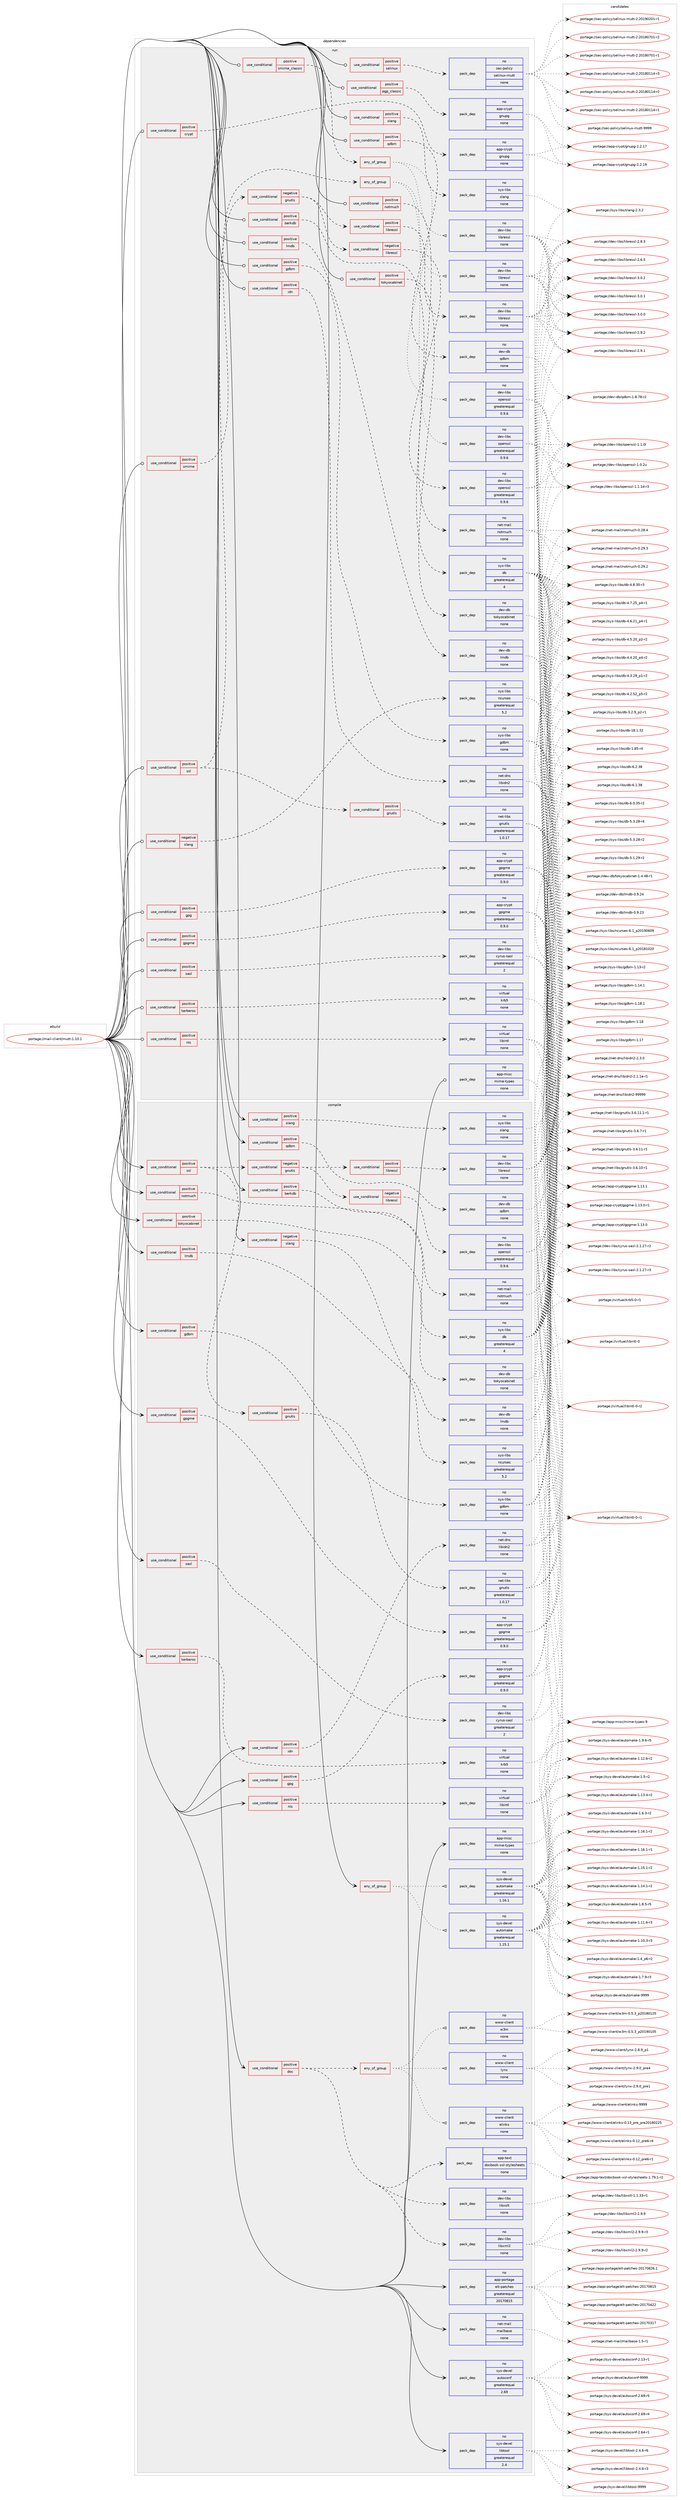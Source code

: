 digraph prolog {

# *************
# Graph options
# *************

newrank=true;
concentrate=true;
compound=true;
graph [rankdir=LR,fontname=Helvetica,fontsize=10,ranksep=1.5];#, ranksep=2.5, nodesep=0.2];
edge  [arrowhead=vee];
node  [fontname=Helvetica,fontsize=10];

# **********
# The ebuild
# **********

subgraph cluster_leftcol {
color=gray;
rank=same;
label=<<i>ebuild</i>>;
id [label="portage://mail-client/mutt-1.10.1", color=red, width=4, href="../mail-client/mutt-1.10.1.svg"];
}

# ****************
# The dependencies
# ****************

subgraph cluster_midcol {
color=gray;
label=<<i>dependencies</i>>;
subgraph cluster_compile {
fillcolor="#eeeeee";
style=filled;
label=<<i>compile</i>>;
subgraph any3490 {
dependency236401 [label=<<TABLE BORDER="0" CELLBORDER="1" CELLSPACING="0" CELLPADDING="4"><TR><TD CELLPADDING="10">any_of_group</TD></TR></TABLE>>, shape=none, color=red];subgraph pack178423 {
dependency236402 [label=<<TABLE BORDER="0" CELLBORDER="1" CELLSPACING="0" CELLPADDING="4" WIDTH="220"><TR><TD ROWSPAN="6" CELLPADDING="30">pack_dep</TD></TR><TR><TD WIDTH="110">no</TD></TR><TR><TD>sys-devel</TD></TR><TR><TD>automake</TD></TR><TR><TD>greaterequal</TD></TR><TR><TD>1.16.1</TD></TR></TABLE>>, shape=none, color=blue];
}
dependency236401:e -> dependency236402:w [weight=20,style="dotted",arrowhead="oinv"];
subgraph pack178424 {
dependency236403 [label=<<TABLE BORDER="0" CELLBORDER="1" CELLSPACING="0" CELLPADDING="4" WIDTH="220"><TR><TD ROWSPAN="6" CELLPADDING="30">pack_dep</TD></TR><TR><TD WIDTH="110">no</TD></TR><TR><TD>sys-devel</TD></TR><TR><TD>automake</TD></TR><TR><TD>greaterequal</TD></TR><TR><TD>1.15.1</TD></TR></TABLE>>, shape=none, color=blue];
}
dependency236401:e -> dependency236403:w [weight=20,style="dotted",arrowhead="oinv"];
}
id:e -> dependency236401:w [weight=20,style="solid",arrowhead="vee"];
subgraph cond54303 {
dependency236404 [label=<<TABLE BORDER="0" CELLBORDER="1" CELLSPACING="0" CELLPADDING="4"><TR><TD ROWSPAN="3" CELLPADDING="10">use_conditional</TD></TR><TR><TD>negative</TD></TR><TR><TD>slang</TD></TR></TABLE>>, shape=none, color=red];
subgraph pack178425 {
dependency236405 [label=<<TABLE BORDER="0" CELLBORDER="1" CELLSPACING="0" CELLPADDING="4" WIDTH="220"><TR><TD ROWSPAN="6" CELLPADDING="30">pack_dep</TD></TR><TR><TD WIDTH="110">no</TD></TR><TR><TD>sys-libs</TD></TR><TR><TD>ncurses</TD></TR><TR><TD>greaterequal</TD></TR><TR><TD>5.2</TD></TR></TABLE>>, shape=none, color=blue];
}
dependency236404:e -> dependency236405:w [weight=20,style="dashed",arrowhead="vee"];
}
id:e -> dependency236404:w [weight=20,style="solid",arrowhead="vee"];
subgraph cond54304 {
dependency236406 [label=<<TABLE BORDER="0" CELLBORDER="1" CELLSPACING="0" CELLPADDING="4"><TR><TD ROWSPAN="3" CELLPADDING="10">use_conditional</TD></TR><TR><TD>positive</TD></TR><TR><TD>berkdb</TD></TR></TABLE>>, shape=none, color=red];
subgraph pack178426 {
dependency236407 [label=<<TABLE BORDER="0" CELLBORDER="1" CELLSPACING="0" CELLPADDING="4" WIDTH="220"><TR><TD ROWSPAN="6" CELLPADDING="30">pack_dep</TD></TR><TR><TD WIDTH="110">no</TD></TR><TR><TD>sys-libs</TD></TR><TR><TD>db</TD></TR><TR><TD>greaterequal</TD></TR><TR><TD>4</TD></TR></TABLE>>, shape=none, color=blue];
}
dependency236406:e -> dependency236407:w [weight=20,style="dashed",arrowhead="vee"];
}
id:e -> dependency236406:w [weight=20,style="solid",arrowhead="vee"];
subgraph cond54305 {
dependency236408 [label=<<TABLE BORDER="0" CELLBORDER="1" CELLSPACING="0" CELLPADDING="4"><TR><TD ROWSPAN="3" CELLPADDING="10">use_conditional</TD></TR><TR><TD>positive</TD></TR><TR><TD>doc</TD></TR></TABLE>>, shape=none, color=red];
subgraph pack178427 {
dependency236409 [label=<<TABLE BORDER="0" CELLBORDER="1" CELLSPACING="0" CELLPADDING="4" WIDTH="220"><TR><TD ROWSPAN="6" CELLPADDING="30">pack_dep</TD></TR><TR><TD WIDTH="110">no</TD></TR><TR><TD>dev-libs</TD></TR><TR><TD>libxml2</TD></TR><TR><TD>none</TD></TR><TR><TD></TD></TR></TABLE>>, shape=none, color=blue];
}
dependency236408:e -> dependency236409:w [weight=20,style="dashed",arrowhead="vee"];
subgraph pack178428 {
dependency236410 [label=<<TABLE BORDER="0" CELLBORDER="1" CELLSPACING="0" CELLPADDING="4" WIDTH="220"><TR><TD ROWSPAN="6" CELLPADDING="30">pack_dep</TD></TR><TR><TD WIDTH="110">no</TD></TR><TR><TD>dev-libs</TD></TR><TR><TD>libxslt</TD></TR><TR><TD>none</TD></TR><TR><TD></TD></TR></TABLE>>, shape=none, color=blue];
}
dependency236408:e -> dependency236410:w [weight=20,style="dashed",arrowhead="vee"];
subgraph pack178429 {
dependency236411 [label=<<TABLE BORDER="0" CELLBORDER="1" CELLSPACING="0" CELLPADDING="4" WIDTH="220"><TR><TD ROWSPAN="6" CELLPADDING="30">pack_dep</TD></TR><TR><TD WIDTH="110">no</TD></TR><TR><TD>app-text</TD></TR><TR><TD>docbook-xsl-stylesheets</TD></TR><TR><TD>none</TD></TR><TR><TD></TD></TR></TABLE>>, shape=none, color=blue];
}
dependency236408:e -> dependency236411:w [weight=20,style="dashed",arrowhead="vee"];
subgraph any3491 {
dependency236412 [label=<<TABLE BORDER="0" CELLBORDER="1" CELLSPACING="0" CELLPADDING="4"><TR><TD CELLPADDING="10">any_of_group</TD></TR></TABLE>>, shape=none, color=red];subgraph pack178430 {
dependency236413 [label=<<TABLE BORDER="0" CELLBORDER="1" CELLSPACING="0" CELLPADDING="4" WIDTH="220"><TR><TD ROWSPAN="6" CELLPADDING="30">pack_dep</TD></TR><TR><TD WIDTH="110">no</TD></TR><TR><TD>www-client</TD></TR><TR><TD>lynx</TD></TR><TR><TD>none</TD></TR><TR><TD></TD></TR></TABLE>>, shape=none, color=blue];
}
dependency236412:e -> dependency236413:w [weight=20,style="dotted",arrowhead="oinv"];
subgraph pack178431 {
dependency236414 [label=<<TABLE BORDER="0" CELLBORDER="1" CELLSPACING="0" CELLPADDING="4" WIDTH="220"><TR><TD ROWSPAN="6" CELLPADDING="30">pack_dep</TD></TR><TR><TD WIDTH="110">no</TD></TR><TR><TD>www-client</TD></TR><TR><TD>w3m</TD></TR><TR><TD>none</TD></TR><TR><TD></TD></TR></TABLE>>, shape=none, color=blue];
}
dependency236412:e -> dependency236414:w [weight=20,style="dotted",arrowhead="oinv"];
subgraph pack178432 {
dependency236415 [label=<<TABLE BORDER="0" CELLBORDER="1" CELLSPACING="0" CELLPADDING="4" WIDTH="220"><TR><TD ROWSPAN="6" CELLPADDING="30">pack_dep</TD></TR><TR><TD WIDTH="110">no</TD></TR><TR><TD>www-client</TD></TR><TR><TD>elinks</TD></TR><TR><TD>none</TD></TR><TR><TD></TD></TR></TABLE>>, shape=none, color=blue];
}
dependency236412:e -> dependency236415:w [weight=20,style="dotted",arrowhead="oinv"];
}
dependency236408:e -> dependency236412:w [weight=20,style="dashed",arrowhead="vee"];
}
id:e -> dependency236408:w [weight=20,style="solid",arrowhead="vee"];
subgraph cond54306 {
dependency236416 [label=<<TABLE BORDER="0" CELLBORDER="1" CELLSPACING="0" CELLPADDING="4"><TR><TD ROWSPAN="3" CELLPADDING="10">use_conditional</TD></TR><TR><TD>positive</TD></TR><TR><TD>gdbm</TD></TR></TABLE>>, shape=none, color=red];
subgraph pack178433 {
dependency236417 [label=<<TABLE BORDER="0" CELLBORDER="1" CELLSPACING="0" CELLPADDING="4" WIDTH="220"><TR><TD ROWSPAN="6" CELLPADDING="30">pack_dep</TD></TR><TR><TD WIDTH="110">no</TD></TR><TR><TD>sys-libs</TD></TR><TR><TD>gdbm</TD></TR><TR><TD>none</TD></TR><TR><TD></TD></TR></TABLE>>, shape=none, color=blue];
}
dependency236416:e -> dependency236417:w [weight=20,style="dashed",arrowhead="vee"];
}
id:e -> dependency236416:w [weight=20,style="solid",arrowhead="vee"];
subgraph cond54307 {
dependency236418 [label=<<TABLE BORDER="0" CELLBORDER="1" CELLSPACING="0" CELLPADDING="4"><TR><TD ROWSPAN="3" CELLPADDING="10">use_conditional</TD></TR><TR><TD>positive</TD></TR><TR><TD>gpg</TD></TR></TABLE>>, shape=none, color=red];
subgraph pack178434 {
dependency236419 [label=<<TABLE BORDER="0" CELLBORDER="1" CELLSPACING="0" CELLPADDING="4" WIDTH="220"><TR><TD ROWSPAN="6" CELLPADDING="30">pack_dep</TD></TR><TR><TD WIDTH="110">no</TD></TR><TR><TD>app-crypt</TD></TR><TR><TD>gpgme</TD></TR><TR><TD>greaterequal</TD></TR><TR><TD>0.9.0</TD></TR></TABLE>>, shape=none, color=blue];
}
dependency236418:e -> dependency236419:w [weight=20,style="dashed",arrowhead="vee"];
}
id:e -> dependency236418:w [weight=20,style="solid",arrowhead="vee"];
subgraph cond54308 {
dependency236420 [label=<<TABLE BORDER="0" CELLBORDER="1" CELLSPACING="0" CELLPADDING="4"><TR><TD ROWSPAN="3" CELLPADDING="10">use_conditional</TD></TR><TR><TD>positive</TD></TR><TR><TD>gpgme</TD></TR></TABLE>>, shape=none, color=red];
subgraph pack178435 {
dependency236421 [label=<<TABLE BORDER="0" CELLBORDER="1" CELLSPACING="0" CELLPADDING="4" WIDTH="220"><TR><TD ROWSPAN="6" CELLPADDING="30">pack_dep</TD></TR><TR><TD WIDTH="110">no</TD></TR><TR><TD>app-crypt</TD></TR><TR><TD>gpgme</TD></TR><TR><TD>greaterequal</TD></TR><TR><TD>0.9.0</TD></TR></TABLE>>, shape=none, color=blue];
}
dependency236420:e -> dependency236421:w [weight=20,style="dashed",arrowhead="vee"];
}
id:e -> dependency236420:w [weight=20,style="solid",arrowhead="vee"];
subgraph cond54309 {
dependency236422 [label=<<TABLE BORDER="0" CELLBORDER="1" CELLSPACING="0" CELLPADDING="4"><TR><TD ROWSPAN="3" CELLPADDING="10">use_conditional</TD></TR><TR><TD>positive</TD></TR><TR><TD>idn</TD></TR></TABLE>>, shape=none, color=red];
subgraph pack178436 {
dependency236423 [label=<<TABLE BORDER="0" CELLBORDER="1" CELLSPACING="0" CELLPADDING="4" WIDTH="220"><TR><TD ROWSPAN="6" CELLPADDING="30">pack_dep</TD></TR><TR><TD WIDTH="110">no</TD></TR><TR><TD>net-dns</TD></TR><TR><TD>libidn2</TD></TR><TR><TD>none</TD></TR><TR><TD></TD></TR></TABLE>>, shape=none, color=blue];
}
dependency236422:e -> dependency236423:w [weight=20,style="dashed",arrowhead="vee"];
}
id:e -> dependency236422:w [weight=20,style="solid",arrowhead="vee"];
subgraph cond54310 {
dependency236424 [label=<<TABLE BORDER="0" CELLBORDER="1" CELLSPACING="0" CELLPADDING="4"><TR><TD ROWSPAN="3" CELLPADDING="10">use_conditional</TD></TR><TR><TD>positive</TD></TR><TR><TD>kerberos</TD></TR></TABLE>>, shape=none, color=red];
subgraph pack178437 {
dependency236425 [label=<<TABLE BORDER="0" CELLBORDER="1" CELLSPACING="0" CELLPADDING="4" WIDTH="220"><TR><TD ROWSPAN="6" CELLPADDING="30">pack_dep</TD></TR><TR><TD WIDTH="110">no</TD></TR><TR><TD>virtual</TD></TR><TR><TD>krb5</TD></TR><TR><TD>none</TD></TR><TR><TD></TD></TR></TABLE>>, shape=none, color=blue];
}
dependency236424:e -> dependency236425:w [weight=20,style="dashed",arrowhead="vee"];
}
id:e -> dependency236424:w [weight=20,style="solid",arrowhead="vee"];
subgraph cond54311 {
dependency236426 [label=<<TABLE BORDER="0" CELLBORDER="1" CELLSPACING="0" CELLPADDING="4"><TR><TD ROWSPAN="3" CELLPADDING="10">use_conditional</TD></TR><TR><TD>positive</TD></TR><TR><TD>lmdb</TD></TR></TABLE>>, shape=none, color=red];
subgraph pack178438 {
dependency236427 [label=<<TABLE BORDER="0" CELLBORDER="1" CELLSPACING="0" CELLPADDING="4" WIDTH="220"><TR><TD ROWSPAN="6" CELLPADDING="30">pack_dep</TD></TR><TR><TD WIDTH="110">no</TD></TR><TR><TD>dev-db</TD></TR><TR><TD>lmdb</TD></TR><TR><TD>none</TD></TR><TR><TD></TD></TR></TABLE>>, shape=none, color=blue];
}
dependency236426:e -> dependency236427:w [weight=20,style="dashed",arrowhead="vee"];
}
id:e -> dependency236426:w [weight=20,style="solid",arrowhead="vee"];
subgraph cond54312 {
dependency236428 [label=<<TABLE BORDER="0" CELLBORDER="1" CELLSPACING="0" CELLPADDING="4"><TR><TD ROWSPAN="3" CELLPADDING="10">use_conditional</TD></TR><TR><TD>positive</TD></TR><TR><TD>nls</TD></TR></TABLE>>, shape=none, color=red];
subgraph pack178439 {
dependency236429 [label=<<TABLE BORDER="0" CELLBORDER="1" CELLSPACING="0" CELLPADDING="4" WIDTH="220"><TR><TD ROWSPAN="6" CELLPADDING="30">pack_dep</TD></TR><TR><TD WIDTH="110">no</TD></TR><TR><TD>virtual</TD></TR><TR><TD>libintl</TD></TR><TR><TD>none</TD></TR><TR><TD></TD></TR></TABLE>>, shape=none, color=blue];
}
dependency236428:e -> dependency236429:w [weight=20,style="dashed",arrowhead="vee"];
}
id:e -> dependency236428:w [weight=20,style="solid",arrowhead="vee"];
subgraph cond54313 {
dependency236430 [label=<<TABLE BORDER="0" CELLBORDER="1" CELLSPACING="0" CELLPADDING="4"><TR><TD ROWSPAN="3" CELLPADDING="10">use_conditional</TD></TR><TR><TD>positive</TD></TR><TR><TD>notmuch</TD></TR></TABLE>>, shape=none, color=red];
subgraph pack178440 {
dependency236431 [label=<<TABLE BORDER="0" CELLBORDER="1" CELLSPACING="0" CELLPADDING="4" WIDTH="220"><TR><TD ROWSPAN="6" CELLPADDING="30">pack_dep</TD></TR><TR><TD WIDTH="110">no</TD></TR><TR><TD>net-mail</TD></TR><TR><TD>notmuch</TD></TR><TR><TD>none</TD></TR><TR><TD></TD></TR></TABLE>>, shape=none, color=blue];
}
dependency236430:e -> dependency236431:w [weight=20,style="dashed",arrowhead="vee"];
}
id:e -> dependency236430:w [weight=20,style="solid",arrowhead="vee"];
subgraph cond54314 {
dependency236432 [label=<<TABLE BORDER="0" CELLBORDER="1" CELLSPACING="0" CELLPADDING="4"><TR><TD ROWSPAN="3" CELLPADDING="10">use_conditional</TD></TR><TR><TD>positive</TD></TR><TR><TD>qdbm</TD></TR></TABLE>>, shape=none, color=red];
subgraph pack178441 {
dependency236433 [label=<<TABLE BORDER="0" CELLBORDER="1" CELLSPACING="0" CELLPADDING="4" WIDTH="220"><TR><TD ROWSPAN="6" CELLPADDING="30">pack_dep</TD></TR><TR><TD WIDTH="110">no</TD></TR><TR><TD>dev-db</TD></TR><TR><TD>qdbm</TD></TR><TR><TD>none</TD></TR><TR><TD></TD></TR></TABLE>>, shape=none, color=blue];
}
dependency236432:e -> dependency236433:w [weight=20,style="dashed",arrowhead="vee"];
}
id:e -> dependency236432:w [weight=20,style="solid",arrowhead="vee"];
subgraph cond54315 {
dependency236434 [label=<<TABLE BORDER="0" CELLBORDER="1" CELLSPACING="0" CELLPADDING="4"><TR><TD ROWSPAN="3" CELLPADDING="10">use_conditional</TD></TR><TR><TD>positive</TD></TR><TR><TD>sasl</TD></TR></TABLE>>, shape=none, color=red];
subgraph pack178442 {
dependency236435 [label=<<TABLE BORDER="0" CELLBORDER="1" CELLSPACING="0" CELLPADDING="4" WIDTH="220"><TR><TD ROWSPAN="6" CELLPADDING="30">pack_dep</TD></TR><TR><TD WIDTH="110">no</TD></TR><TR><TD>dev-libs</TD></TR><TR><TD>cyrus-sasl</TD></TR><TR><TD>greaterequal</TD></TR><TR><TD>2</TD></TR></TABLE>>, shape=none, color=blue];
}
dependency236434:e -> dependency236435:w [weight=20,style="dashed",arrowhead="vee"];
}
id:e -> dependency236434:w [weight=20,style="solid",arrowhead="vee"];
subgraph cond54316 {
dependency236436 [label=<<TABLE BORDER="0" CELLBORDER="1" CELLSPACING="0" CELLPADDING="4"><TR><TD ROWSPAN="3" CELLPADDING="10">use_conditional</TD></TR><TR><TD>positive</TD></TR><TR><TD>slang</TD></TR></TABLE>>, shape=none, color=red];
subgraph pack178443 {
dependency236437 [label=<<TABLE BORDER="0" CELLBORDER="1" CELLSPACING="0" CELLPADDING="4" WIDTH="220"><TR><TD ROWSPAN="6" CELLPADDING="30">pack_dep</TD></TR><TR><TD WIDTH="110">no</TD></TR><TR><TD>sys-libs</TD></TR><TR><TD>slang</TD></TR><TR><TD>none</TD></TR><TR><TD></TD></TR></TABLE>>, shape=none, color=blue];
}
dependency236436:e -> dependency236437:w [weight=20,style="dashed",arrowhead="vee"];
}
id:e -> dependency236436:w [weight=20,style="solid",arrowhead="vee"];
subgraph cond54317 {
dependency236438 [label=<<TABLE BORDER="0" CELLBORDER="1" CELLSPACING="0" CELLPADDING="4"><TR><TD ROWSPAN="3" CELLPADDING="10">use_conditional</TD></TR><TR><TD>positive</TD></TR><TR><TD>ssl</TD></TR></TABLE>>, shape=none, color=red];
subgraph cond54318 {
dependency236439 [label=<<TABLE BORDER="0" CELLBORDER="1" CELLSPACING="0" CELLPADDING="4"><TR><TD ROWSPAN="3" CELLPADDING="10">use_conditional</TD></TR><TR><TD>positive</TD></TR><TR><TD>gnutls</TD></TR></TABLE>>, shape=none, color=red];
subgraph pack178444 {
dependency236440 [label=<<TABLE BORDER="0" CELLBORDER="1" CELLSPACING="0" CELLPADDING="4" WIDTH="220"><TR><TD ROWSPAN="6" CELLPADDING="30">pack_dep</TD></TR><TR><TD WIDTH="110">no</TD></TR><TR><TD>net-libs</TD></TR><TR><TD>gnutls</TD></TR><TR><TD>greaterequal</TD></TR><TR><TD>1.0.17</TD></TR></TABLE>>, shape=none, color=blue];
}
dependency236439:e -> dependency236440:w [weight=20,style="dashed",arrowhead="vee"];
}
dependency236438:e -> dependency236439:w [weight=20,style="dashed",arrowhead="vee"];
subgraph cond54319 {
dependency236441 [label=<<TABLE BORDER="0" CELLBORDER="1" CELLSPACING="0" CELLPADDING="4"><TR><TD ROWSPAN="3" CELLPADDING="10">use_conditional</TD></TR><TR><TD>negative</TD></TR><TR><TD>gnutls</TD></TR></TABLE>>, shape=none, color=red];
subgraph cond54320 {
dependency236442 [label=<<TABLE BORDER="0" CELLBORDER="1" CELLSPACING="0" CELLPADDING="4"><TR><TD ROWSPAN="3" CELLPADDING="10">use_conditional</TD></TR><TR><TD>positive</TD></TR><TR><TD>libressl</TD></TR></TABLE>>, shape=none, color=red];
subgraph pack178445 {
dependency236443 [label=<<TABLE BORDER="0" CELLBORDER="1" CELLSPACING="0" CELLPADDING="4" WIDTH="220"><TR><TD ROWSPAN="6" CELLPADDING="30">pack_dep</TD></TR><TR><TD WIDTH="110">no</TD></TR><TR><TD>dev-libs</TD></TR><TR><TD>libressl</TD></TR><TR><TD>none</TD></TR><TR><TD></TD></TR></TABLE>>, shape=none, color=blue];
}
dependency236442:e -> dependency236443:w [weight=20,style="dashed",arrowhead="vee"];
}
dependency236441:e -> dependency236442:w [weight=20,style="dashed",arrowhead="vee"];
subgraph cond54321 {
dependency236444 [label=<<TABLE BORDER="0" CELLBORDER="1" CELLSPACING="0" CELLPADDING="4"><TR><TD ROWSPAN="3" CELLPADDING="10">use_conditional</TD></TR><TR><TD>negative</TD></TR><TR><TD>libressl</TD></TR></TABLE>>, shape=none, color=red];
subgraph pack178446 {
dependency236445 [label=<<TABLE BORDER="0" CELLBORDER="1" CELLSPACING="0" CELLPADDING="4" WIDTH="220"><TR><TD ROWSPAN="6" CELLPADDING="30">pack_dep</TD></TR><TR><TD WIDTH="110">no</TD></TR><TR><TD>dev-libs</TD></TR><TR><TD>openssl</TD></TR><TR><TD>greaterequal</TD></TR><TR><TD>0.9.6</TD></TR></TABLE>>, shape=none, color=blue];
}
dependency236444:e -> dependency236445:w [weight=20,style="dashed",arrowhead="vee"];
}
dependency236441:e -> dependency236444:w [weight=20,style="dashed",arrowhead="vee"];
}
dependency236438:e -> dependency236441:w [weight=20,style="dashed",arrowhead="vee"];
}
id:e -> dependency236438:w [weight=20,style="solid",arrowhead="vee"];
subgraph cond54322 {
dependency236446 [label=<<TABLE BORDER="0" CELLBORDER="1" CELLSPACING="0" CELLPADDING="4"><TR><TD ROWSPAN="3" CELLPADDING="10">use_conditional</TD></TR><TR><TD>positive</TD></TR><TR><TD>tokyocabinet</TD></TR></TABLE>>, shape=none, color=red];
subgraph pack178447 {
dependency236447 [label=<<TABLE BORDER="0" CELLBORDER="1" CELLSPACING="0" CELLPADDING="4" WIDTH="220"><TR><TD ROWSPAN="6" CELLPADDING="30">pack_dep</TD></TR><TR><TD WIDTH="110">no</TD></TR><TR><TD>dev-db</TD></TR><TR><TD>tokyocabinet</TD></TR><TR><TD>none</TD></TR><TR><TD></TD></TR></TABLE>>, shape=none, color=blue];
}
dependency236446:e -> dependency236447:w [weight=20,style="dashed",arrowhead="vee"];
}
id:e -> dependency236446:w [weight=20,style="solid",arrowhead="vee"];
subgraph pack178448 {
dependency236448 [label=<<TABLE BORDER="0" CELLBORDER="1" CELLSPACING="0" CELLPADDING="4" WIDTH="220"><TR><TD ROWSPAN="6" CELLPADDING="30">pack_dep</TD></TR><TR><TD WIDTH="110">no</TD></TR><TR><TD>app-misc</TD></TR><TR><TD>mime-types</TD></TR><TR><TD>none</TD></TR><TR><TD></TD></TR></TABLE>>, shape=none, color=blue];
}
id:e -> dependency236448:w [weight=20,style="solid",arrowhead="vee"];
subgraph pack178449 {
dependency236449 [label=<<TABLE BORDER="0" CELLBORDER="1" CELLSPACING="0" CELLPADDING="4" WIDTH="220"><TR><TD ROWSPAN="6" CELLPADDING="30">pack_dep</TD></TR><TR><TD WIDTH="110">no</TD></TR><TR><TD>app-portage</TD></TR><TR><TD>elt-patches</TD></TR><TR><TD>greaterequal</TD></TR><TR><TD>20170815</TD></TR></TABLE>>, shape=none, color=blue];
}
id:e -> dependency236449:w [weight=20,style="solid",arrowhead="vee"];
subgraph pack178450 {
dependency236450 [label=<<TABLE BORDER="0" CELLBORDER="1" CELLSPACING="0" CELLPADDING="4" WIDTH="220"><TR><TD ROWSPAN="6" CELLPADDING="30">pack_dep</TD></TR><TR><TD WIDTH="110">no</TD></TR><TR><TD>net-mail</TD></TR><TR><TD>mailbase</TD></TR><TR><TD>none</TD></TR><TR><TD></TD></TR></TABLE>>, shape=none, color=blue];
}
id:e -> dependency236450:w [weight=20,style="solid",arrowhead="vee"];
subgraph pack178451 {
dependency236451 [label=<<TABLE BORDER="0" CELLBORDER="1" CELLSPACING="0" CELLPADDING="4" WIDTH="220"><TR><TD ROWSPAN="6" CELLPADDING="30">pack_dep</TD></TR><TR><TD WIDTH="110">no</TD></TR><TR><TD>sys-devel</TD></TR><TR><TD>autoconf</TD></TR><TR><TD>greaterequal</TD></TR><TR><TD>2.69</TD></TR></TABLE>>, shape=none, color=blue];
}
id:e -> dependency236451:w [weight=20,style="solid",arrowhead="vee"];
subgraph pack178452 {
dependency236452 [label=<<TABLE BORDER="0" CELLBORDER="1" CELLSPACING="0" CELLPADDING="4" WIDTH="220"><TR><TD ROWSPAN="6" CELLPADDING="30">pack_dep</TD></TR><TR><TD WIDTH="110">no</TD></TR><TR><TD>sys-devel</TD></TR><TR><TD>libtool</TD></TR><TR><TD>greaterequal</TD></TR><TR><TD>2.4</TD></TR></TABLE>>, shape=none, color=blue];
}
id:e -> dependency236452:w [weight=20,style="solid",arrowhead="vee"];
}
subgraph cluster_compileandrun {
fillcolor="#eeeeee";
style=filled;
label=<<i>compile and run</i>>;
}
subgraph cluster_run {
fillcolor="#eeeeee";
style=filled;
label=<<i>run</i>>;
subgraph cond54323 {
dependency236453 [label=<<TABLE BORDER="0" CELLBORDER="1" CELLSPACING="0" CELLPADDING="4"><TR><TD ROWSPAN="3" CELLPADDING="10">use_conditional</TD></TR><TR><TD>negative</TD></TR><TR><TD>slang</TD></TR></TABLE>>, shape=none, color=red];
subgraph pack178453 {
dependency236454 [label=<<TABLE BORDER="0" CELLBORDER="1" CELLSPACING="0" CELLPADDING="4" WIDTH="220"><TR><TD ROWSPAN="6" CELLPADDING="30">pack_dep</TD></TR><TR><TD WIDTH="110">no</TD></TR><TR><TD>sys-libs</TD></TR><TR><TD>ncurses</TD></TR><TR><TD>greaterequal</TD></TR><TR><TD>5.2</TD></TR></TABLE>>, shape=none, color=blue];
}
dependency236453:e -> dependency236454:w [weight=20,style="dashed",arrowhead="vee"];
}
id:e -> dependency236453:w [weight=20,style="solid",arrowhead="odot"];
subgraph cond54324 {
dependency236455 [label=<<TABLE BORDER="0" CELLBORDER="1" CELLSPACING="0" CELLPADDING="4"><TR><TD ROWSPAN="3" CELLPADDING="10">use_conditional</TD></TR><TR><TD>positive</TD></TR><TR><TD>berkdb</TD></TR></TABLE>>, shape=none, color=red];
subgraph pack178454 {
dependency236456 [label=<<TABLE BORDER="0" CELLBORDER="1" CELLSPACING="0" CELLPADDING="4" WIDTH="220"><TR><TD ROWSPAN="6" CELLPADDING="30">pack_dep</TD></TR><TR><TD WIDTH="110">no</TD></TR><TR><TD>sys-libs</TD></TR><TR><TD>db</TD></TR><TR><TD>greaterequal</TD></TR><TR><TD>4</TD></TR></TABLE>>, shape=none, color=blue];
}
dependency236455:e -> dependency236456:w [weight=20,style="dashed",arrowhead="vee"];
}
id:e -> dependency236455:w [weight=20,style="solid",arrowhead="odot"];
subgraph cond54325 {
dependency236457 [label=<<TABLE BORDER="0" CELLBORDER="1" CELLSPACING="0" CELLPADDING="4"><TR><TD ROWSPAN="3" CELLPADDING="10">use_conditional</TD></TR><TR><TD>positive</TD></TR><TR><TD>crypt</TD></TR></TABLE>>, shape=none, color=red];
subgraph pack178455 {
dependency236458 [label=<<TABLE BORDER="0" CELLBORDER="1" CELLSPACING="0" CELLPADDING="4" WIDTH="220"><TR><TD ROWSPAN="6" CELLPADDING="30">pack_dep</TD></TR><TR><TD WIDTH="110">no</TD></TR><TR><TD>app-crypt</TD></TR><TR><TD>gnupg</TD></TR><TR><TD>none</TD></TR><TR><TD></TD></TR></TABLE>>, shape=none, color=blue];
}
dependency236457:e -> dependency236458:w [weight=20,style="dashed",arrowhead="vee"];
}
id:e -> dependency236457:w [weight=20,style="solid",arrowhead="odot"];
subgraph cond54326 {
dependency236459 [label=<<TABLE BORDER="0" CELLBORDER="1" CELLSPACING="0" CELLPADDING="4"><TR><TD ROWSPAN="3" CELLPADDING="10">use_conditional</TD></TR><TR><TD>positive</TD></TR><TR><TD>gdbm</TD></TR></TABLE>>, shape=none, color=red];
subgraph pack178456 {
dependency236460 [label=<<TABLE BORDER="0" CELLBORDER="1" CELLSPACING="0" CELLPADDING="4" WIDTH="220"><TR><TD ROWSPAN="6" CELLPADDING="30">pack_dep</TD></TR><TR><TD WIDTH="110">no</TD></TR><TR><TD>sys-libs</TD></TR><TR><TD>gdbm</TD></TR><TR><TD>none</TD></TR><TR><TD></TD></TR></TABLE>>, shape=none, color=blue];
}
dependency236459:e -> dependency236460:w [weight=20,style="dashed",arrowhead="vee"];
}
id:e -> dependency236459:w [weight=20,style="solid",arrowhead="odot"];
subgraph cond54327 {
dependency236461 [label=<<TABLE BORDER="0" CELLBORDER="1" CELLSPACING="0" CELLPADDING="4"><TR><TD ROWSPAN="3" CELLPADDING="10">use_conditional</TD></TR><TR><TD>positive</TD></TR><TR><TD>gpg</TD></TR></TABLE>>, shape=none, color=red];
subgraph pack178457 {
dependency236462 [label=<<TABLE BORDER="0" CELLBORDER="1" CELLSPACING="0" CELLPADDING="4" WIDTH="220"><TR><TD ROWSPAN="6" CELLPADDING="30">pack_dep</TD></TR><TR><TD WIDTH="110">no</TD></TR><TR><TD>app-crypt</TD></TR><TR><TD>gpgme</TD></TR><TR><TD>greaterequal</TD></TR><TR><TD>0.9.0</TD></TR></TABLE>>, shape=none, color=blue];
}
dependency236461:e -> dependency236462:w [weight=20,style="dashed",arrowhead="vee"];
}
id:e -> dependency236461:w [weight=20,style="solid",arrowhead="odot"];
subgraph cond54328 {
dependency236463 [label=<<TABLE BORDER="0" CELLBORDER="1" CELLSPACING="0" CELLPADDING="4"><TR><TD ROWSPAN="3" CELLPADDING="10">use_conditional</TD></TR><TR><TD>positive</TD></TR><TR><TD>gpgme</TD></TR></TABLE>>, shape=none, color=red];
subgraph pack178458 {
dependency236464 [label=<<TABLE BORDER="0" CELLBORDER="1" CELLSPACING="0" CELLPADDING="4" WIDTH="220"><TR><TD ROWSPAN="6" CELLPADDING="30">pack_dep</TD></TR><TR><TD WIDTH="110">no</TD></TR><TR><TD>app-crypt</TD></TR><TR><TD>gpgme</TD></TR><TR><TD>greaterequal</TD></TR><TR><TD>0.9.0</TD></TR></TABLE>>, shape=none, color=blue];
}
dependency236463:e -> dependency236464:w [weight=20,style="dashed",arrowhead="vee"];
}
id:e -> dependency236463:w [weight=20,style="solid",arrowhead="odot"];
subgraph cond54329 {
dependency236465 [label=<<TABLE BORDER="0" CELLBORDER="1" CELLSPACING="0" CELLPADDING="4"><TR><TD ROWSPAN="3" CELLPADDING="10">use_conditional</TD></TR><TR><TD>positive</TD></TR><TR><TD>idn</TD></TR></TABLE>>, shape=none, color=red];
subgraph pack178459 {
dependency236466 [label=<<TABLE BORDER="0" CELLBORDER="1" CELLSPACING="0" CELLPADDING="4" WIDTH="220"><TR><TD ROWSPAN="6" CELLPADDING="30">pack_dep</TD></TR><TR><TD WIDTH="110">no</TD></TR><TR><TD>net-dns</TD></TR><TR><TD>libidn2</TD></TR><TR><TD>none</TD></TR><TR><TD></TD></TR></TABLE>>, shape=none, color=blue];
}
dependency236465:e -> dependency236466:w [weight=20,style="dashed",arrowhead="vee"];
}
id:e -> dependency236465:w [weight=20,style="solid",arrowhead="odot"];
subgraph cond54330 {
dependency236467 [label=<<TABLE BORDER="0" CELLBORDER="1" CELLSPACING="0" CELLPADDING="4"><TR><TD ROWSPAN="3" CELLPADDING="10">use_conditional</TD></TR><TR><TD>positive</TD></TR><TR><TD>kerberos</TD></TR></TABLE>>, shape=none, color=red];
subgraph pack178460 {
dependency236468 [label=<<TABLE BORDER="0" CELLBORDER="1" CELLSPACING="0" CELLPADDING="4" WIDTH="220"><TR><TD ROWSPAN="6" CELLPADDING="30">pack_dep</TD></TR><TR><TD WIDTH="110">no</TD></TR><TR><TD>virtual</TD></TR><TR><TD>krb5</TD></TR><TR><TD>none</TD></TR><TR><TD></TD></TR></TABLE>>, shape=none, color=blue];
}
dependency236467:e -> dependency236468:w [weight=20,style="dashed",arrowhead="vee"];
}
id:e -> dependency236467:w [weight=20,style="solid",arrowhead="odot"];
subgraph cond54331 {
dependency236469 [label=<<TABLE BORDER="0" CELLBORDER="1" CELLSPACING="0" CELLPADDING="4"><TR><TD ROWSPAN="3" CELLPADDING="10">use_conditional</TD></TR><TR><TD>positive</TD></TR><TR><TD>lmdb</TD></TR></TABLE>>, shape=none, color=red];
subgraph pack178461 {
dependency236470 [label=<<TABLE BORDER="0" CELLBORDER="1" CELLSPACING="0" CELLPADDING="4" WIDTH="220"><TR><TD ROWSPAN="6" CELLPADDING="30">pack_dep</TD></TR><TR><TD WIDTH="110">no</TD></TR><TR><TD>dev-db</TD></TR><TR><TD>lmdb</TD></TR><TR><TD>none</TD></TR><TR><TD></TD></TR></TABLE>>, shape=none, color=blue];
}
dependency236469:e -> dependency236470:w [weight=20,style="dashed",arrowhead="vee"];
}
id:e -> dependency236469:w [weight=20,style="solid",arrowhead="odot"];
subgraph cond54332 {
dependency236471 [label=<<TABLE BORDER="0" CELLBORDER="1" CELLSPACING="0" CELLPADDING="4"><TR><TD ROWSPAN="3" CELLPADDING="10">use_conditional</TD></TR><TR><TD>positive</TD></TR><TR><TD>nls</TD></TR></TABLE>>, shape=none, color=red];
subgraph pack178462 {
dependency236472 [label=<<TABLE BORDER="0" CELLBORDER="1" CELLSPACING="0" CELLPADDING="4" WIDTH="220"><TR><TD ROWSPAN="6" CELLPADDING="30">pack_dep</TD></TR><TR><TD WIDTH="110">no</TD></TR><TR><TD>virtual</TD></TR><TR><TD>libintl</TD></TR><TR><TD>none</TD></TR><TR><TD></TD></TR></TABLE>>, shape=none, color=blue];
}
dependency236471:e -> dependency236472:w [weight=20,style="dashed",arrowhead="vee"];
}
id:e -> dependency236471:w [weight=20,style="solid",arrowhead="odot"];
subgraph cond54333 {
dependency236473 [label=<<TABLE BORDER="0" CELLBORDER="1" CELLSPACING="0" CELLPADDING="4"><TR><TD ROWSPAN="3" CELLPADDING="10">use_conditional</TD></TR><TR><TD>positive</TD></TR><TR><TD>notmuch</TD></TR></TABLE>>, shape=none, color=red];
subgraph pack178463 {
dependency236474 [label=<<TABLE BORDER="0" CELLBORDER="1" CELLSPACING="0" CELLPADDING="4" WIDTH="220"><TR><TD ROWSPAN="6" CELLPADDING="30">pack_dep</TD></TR><TR><TD WIDTH="110">no</TD></TR><TR><TD>net-mail</TD></TR><TR><TD>notmuch</TD></TR><TR><TD>none</TD></TR><TR><TD></TD></TR></TABLE>>, shape=none, color=blue];
}
dependency236473:e -> dependency236474:w [weight=20,style="dashed",arrowhead="vee"];
}
id:e -> dependency236473:w [weight=20,style="solid",arrowhead="odot"];
subgraph cond54334 {
dependency236475 [label=<<TABLE BORDER="0" CELLBORDER="1" CELLSPACING="0" CELLPADDING="4"><TR><TD ROWSPAN="3" CELLPADDING="10">use_conditional</TD></TR><TR><TD>positive</TD></TR><TR><TD>pgp_classic</TD></TR></TABLE>>, shape=none, color=red];
subgraph pack178464 {
dependency236476 [label=<<TABLE BORDER="0" CELLBORDER="1" CELLSPACING="0" CELLPADDING="4" WIDTH="220"><TR><TD ROWSPAN="6" CELLPADDING="30">pack_dep</TD></TR><TR><TD WIDTH="110">no</TD></TR><TR><TD>app-crypt</TD></TR><TR><TD>gnupg</TD></TR><TR><TD>none</TD></TR><TR><TD></TD></TR></TABLE>>, shape=none, color=blue];
}
dependency236475:e -> dependency236476:w [weight=20,style="dashed",arrowhead="vee"];
}
id:e -> dependency236475:w [weight=20,style="solid",arrowhead="odot"];
subgraph cond54335 {
dependency236477 [label=<<TABLE BORDER="0" CELLBORDER="1" CELLSPACING="0" CELLPADDING="4"><TR><TD ROWSPAN="3" CELLPADDING="10">use_conditional</TD></TR><TR><TD>positive</TD></TR><TR><TD>qdbm</TD></TR></TABLE>>, shape=none, color=red];
subgraph pack178465 {
dependency236478 [label=<<TABLE BORDER="0" CELLBORDER="1" CELLSPACING="0" CELLPADDING="4" WIDTH="220"><TR><TD ROWSPAN="6" CELLPADDING="30">pack_dep</TD></TR><TR><TD WIDTH="110">no</TD></TR><TR><TD>dev-db</TD></TR><TR><TD>qdbm</TD></TR><TR><TD>none</TD></TR><TR><TD></TD></TR></TABLE>>, shape=none, color=blue];
}
dependency236477:e -> dependency236478:w [weight=20,style="dashed",arrowhead="vee"];
}
id:e -> dependency236477:w [weight=20,style="solid",arrowhead="odot"];
subgraph cond54336 {
dependency236479 [label=<<TABLE BORDER="0" CELLBORDER="1" CELLSPACING="0" CELLPADDING="4"><TR><TD ROWSPAN="3" CELLPADDING="10">use_conditional</TD></TR><TR><TD>positive</TD></TR><TR><TD>sasl</TD></TR></TABLE>>, shape=none, color=red];
subgraph pack178466 {
dependency236480 [label=<<TABLE BORDER="0" CELLBORDER="1" CELLSPACING="0" CELLPADDING="4" WIDTH="220"><TR><TD ROWSPAN="6" CELLPADDING="30">pack_dep</TD></TR><TR><TD WIDTH="110">no</TD></TR><TR><TD>dev-libs</TD></TR><TR><TD>cyrus-sasl</TD></TR><TR><TD>greaterequal</TD></TR><TR><TD>2</TD></TR></TABLE>>, shape=none, color=blue];
}
dependency236479:e -> dependency236480:w [weight=20,style="dashed",arrowhead="vee"];
}
id:e -> dependency236479:w [weight=20,style="solid",arrowhead="odot"];
subgraph cond54337 {
dependency236481 [label=<<TABLE BORDER="0" CELLBORDER="1" CELLSPACING="0" CELLPADDING="4"><TR><TD ROWSPAN="3" CELLPADDING="10">use_conditional</TD></TR><TR><TD>positive</TD></TR><TR><TD>selinux</TD></TR></TABLE>>, shape=none, color=red];
subgraph pack178467 {
dependency236482 [label=<<TABLE BORDER="0" CELLBORDER="1" CELLSPACING="0" CELLPADDING="4" WIDTH="220"><TR><TD ROWSPAN="6" CELLPADDING="30">pack_dep</TD></TR><TR><TD WIDTH="110">no</TD></TR><TR><TD>sec-policy</TD></TR><TR><TD>selinux-mutt</TD></TR><TR><TD>none</TD></TR><TR><TD></TD></TR></TABLE>>, shape=none, color=blue];
}
dependency236481:e -> dependency236482:w [weight=20,style="dashed",arrowhead="vee"];
}
id:e -> dependency236481:w [weight=20,style="solid",arrowhead="odot"];
subgraph cond54338 {
dependency236483 [label=<<TABLE BORDER="0" CELLBORDER="1" CELLSPACING="0" CELLPADDING="4"><TR><TD ROWSPAN="3" CELLPADDING="10">use_conditional</TD></TR><TR><TD>positive</TD></TR><TR><TD>slang</TD></TR></TABLE>>, shape=none, color=red];
subgraph pack178468 {
dependency236484 [label=<<TABLE BORDER="0" CELLBORDER="1" CELLSPACING="0" CELLPADDING="4" WIDTH="220"><TR><TD ROWSPAN="6" CELLPADDING="30">pack_dep</TD></TR><TR><TD WIDTH="110">no</TD></TR><TR><TD>sys-libs</TD></TR><TR><TD>slang</TD></TR><TR><TD>none</TD></TR><TR><TD></TD></TR></TABLE>>, shape=none, color=blue];
}
dependency236483:e -> dependency236484:w [weight=20,style="dashed",arrowhead="vee"];
}
id:e -> dependency236483:w [weight=20,style="solid",arrowhead="odot"];
subgraph cond54339 {
dependency236485 [label=<<TABLE BORDER="0" CELLBORDER="1" CELLSPACING="0" CELLPADDING="4"><TR><TD ROWSPAN="3" CELLPADDING="10">use_conditional</TD></TR><TR><TD>positive</TD></TR><TR><TD>smime</TD></TR></TABLE>>, shape=none, color=red];
subgraph any3492 {
dependency236486 [label=<<TABLE BORDER="0" CELLBORDER="1" CELLSPACING="0" CELLPADDING="4"><TR><TD CELLPADDING="10">any_of_group</TD></TR></TABLE>>, shape=none, color=red];subgraph pack178469 {
dependency236487 [label=<<TABLE BORDER="0" CELLBORDER="1" CELLSPACING="0" CELLPADDING="4" WIDTH="220"><TR><TD ROWSPAN="6" CELLPADDING="30">pack_dep</TD></TR><TR><TD WIDTH="110">no</TD></TR><TR><TD>dev-libs</TD></TR><TR><TD>libressl</TD></TR><TR><TD>none</TD></TR><TR><TD></TD></TR></TABLE>>, shape=none, color=blue];
}
dependency236486:e -> dependency236487:w [weight=20,style="dotted",arrowhead="oinv"];
subgraph pack178470 {
dependency236488 [label=<<TABLE BORDER="0" CELLBORDER="1" CELLSPACING="0" CELLPADDING="4" WIDTH="220"><TR><TD ROWSPAN="6" CELLPADDING="30">pack_dep</TD></TR><TR><TD WIDTH="110">no</TD></TR><TR><TD>dev-libs</TD></TR><TR><TD>openssl</TD></TR><TR><TD>greaterequal</TD></TR><TR><TD>0.9.6</TD></TR></TABLE>>, shape=none, color=blue];
}
dependency236486:e -> dependency236488:w [weight=20,style="dotted",arrowhead="oinv"];
}
dependency236485:e -> dependency236486:w [weight=20,style="dashed",arrowhead="vee"];
}
id:e -> dependency236485:w [weight=20,style="solid",arrowhead="odot"];
subgraph cond54340 {
dependency236489 [label=<<TABLE BORDER="0" CELLBORDER="1" CELLSPACING="0" CELLPADDING="4"><TR><TD ROWSPAN="3" CELLPADDING="10">use_conditional</TD></TR><TR><TD>positive</TD></TR><TR><TD>smime_classic</TD></TR></TABLE>>, shape=none, color=red];
subgraph any3493 {
dependency236490 [label=<<TABLE BORDER="0" CELLBORDER="1" CELLSPACING="0" CELLPADDING="4"><TR><TD CELLPADDING="10">any_of_group</TD></TR></TABLE>>, shape=none, color=red];subgraph pack178471 {
dependency236491 [label=<<TABLE BORDER="0" CELLBORDER="1" CELLSPACING="0" CELLPADDING="4" WIDTH="220"><TR><TD ROWSPAN="6" CELLPADDING="30">pack_dep</TD></TR><TR><TD WIDTH="110">no</TD></TR><TR><TD>dev-libs</TD></TR><TR><TD>libressl</TD></TR><TR><TD>none</TD></TR><TR><TD></TD></TR></TABLE>>, shape=none, color=blue];
}
dependency236490:e -> dependency236491:w [weight=20,style="dotted",arrowhead="oinv"];
subgraph pack178472 {
dependency236492 [label=<<TABLE BORDER="0" CELLBORDER="1" CELLSPACING="0" CELLPADDING="4" WIDTH="220"><TR><TD ROWSPAN="6" CELLPADDING="30">pack_dep</TD></TR><TR><TD WIDTH="110">no</TD></TR><TR><TD>dev-libs</TD></TR><TR><TD>openssl</TD></TR><TR><TD>greaterequal</TD></TR><TR><TD>0.9.6</TD></TR></TABLE>>, shape=none, color=blue];
}
dependency236490:e -> dependency236492:w [weight=20,style="dotted",arrowhead="oinv"];
}
dependency236489:e -> dependency236490:w [weight=20,style="dashed",arrowhead="vee"];
}
id:e -> dependency236489:w [weight=20,style="solid",arrowhead="odot"];
subgraph cond54341 {
dependency236493 [label=<<TABLE BORDER="0" CELLBORDER="1" CELLSPACING="0" CELLPADDING="4"><TR><TD ROWSPAN="3" CELLPADDING="10">use_conditional</TD></TR><TR><TD>positive</TD></TR><TR><TD>ssl</TD></TR></TABLE>>, shape=none, color=red];
subgraph cond54342 {
dependency236494 [label=<<TABLE BORDER="0" CELLBORDER="1" CELLSPACING="0" CELLPADDING="4"><TR><TD ROWSPAN="3" CELLPADDING="10">use_conditional</TD></TR><TR><TD>positive</TD></TR><TR><TD>gnutls</TD></TR></TABLE>>, shape=none, color=red];
subgraph pack178473 {
dependency236495 [label=<<TABLE BORDER="0" CELLBORDER="1" CELLSPACING="0" CELLPADDING="4" WIDTH="220"><TR><TD ROWSPAN="6" CELLPADDING="30">pack_dep</TD></TR><TR><TD WIDTH="110">no</TD></TR><TR><TD>net-libs</TD></TR><TR><TD>gnutls</TD></TR><TR><TD>greaterequal</TD></TR><TR><TD>1.0.17</TD></TR></TABLE>>, shape=none, color=blue];
}
dependency236494:e -> dependency236495:w [weight=20,style="dashed",arrowhead="vee"];
}
dependency236493:e -> dependency236494:w [weight=20,style="dashed",arrowhead="vee"];
subgraph cond54343 {
dependency236496 [label=<<TABLE BORDER="0" CELLBORDER="1" CELLSPACING="0" CELLPADDING="4"><TR><TD ROWSPAN="3" CELLPADDING="10">use_conditional</TD></TR><TR><TD>negative</TD></TR><TR><TD>gnutls</TD></TR></TABLE>>, shape=none, color=red];
subgraph cond54344 {
dependency236497 [label=<<TABLE BORDER="0" CELLBORDER="1" CELLSPACING="0" CELLPADDING="4"><TR><TD ROWSPAN="3" CELLPADDING="10">use_conditional</TD></TR><TR><TD>positive</TD></TR><TR><TD>libressl</TD></TR></TABLE>>, shape=none, color=red];
subgraph pack178474 {
dependency236498 [label=<<TABLE BORDER="0" CELLBORDER="1" CELLSPACING="0" CELLPADDING="4" WIDTH="220"><TR><TD ROWSPAN="6" CELLPADDING="30">pack_dep</TD></TR><TR><TD WIDTH="110">no</TD></TR><TR><TD>dev-libs</TD></TR><TR><TD>libressl</TD></TR><TR><TD>none</TD></TR><TR><TD></TD></TR></TABLE>>, shape=none, color=blue];
}
dependency236497:e -> dependency236498:w [weight=20,style="dashed",arrowhead="vee"];
}
dependency236496:e -> dependency236497:w [weight=20,style="dashed",arrowhead="vee"];
subgraph cond54345 {
dependency236499 [label=<<TABLE BORDER="0" CELLBORDER="1" CELLSPACING="0" CELLPADDING="4"><TR><TD ROWSPAN="3" CELLPADDING="10">use_conditional</TD></TR><TR><TD>negative</TD></TR><TR><TD>libressl</TD></TR></TABLE>>, shape=none, color=red];
subgraph pack178475 {
dependency236500 [label=<<TABLE BORDER="0" CELLBORDER="1" CELLSPACING="0" CELLPADDING="4" WIDTH="220"><TR><TD ROWSPAN="6" CELLPADDING="30">pack_dep</TD></TR><TR><TD WIDTH="110">no</TD></TR><TR><TD>dev-libs</TD></TR><TR><TD>openssl</TD></TR><TR><TD>greaterequal</TD></TR><TR><TD>0.9.6</TD></TR></TABLE>>, shape=none, color=blue];
}
dependency236499:e -> dependency236500:w [weight=20,style="dashed",arrowhead="vee"];
}
dependency236496:e -> dependency236499:w [weight=20,style="dashed",arrowhead="vee"];
}
dependency236493:e -> dependency236496:w [weight=20,style="dashed",arrowhead="vee"];
}
id:e -> dependency236493:w [weight=20,style="solid",arrowhead="odot"];
subgraph cond54346 {
dependency236501 [label=<<TABLE BORDER="0" CELLBORDER="1" CELLSPACING="0" CELLPADDING="4"><TR><TD ROWSPAN="3" CELLPADDING="10">use_conditional</TD></TR><TR><TD>positive</TD></TR><TR><TD>tokyocabinet</TD></TR></TABLE>>, shape=none, color=red];
subgraph pack178476 {
dependency236502 [label=<<TABLE BORDER="0" CELLBORDER="1" CELLSPACING="0" CELLPADDING="4" WIDTH="220"><TR><TD ROWSPAN="6" CELLPADDING="30">pack_dep</TD></TR><TR><TD WIDTH="110">no</TD></TR><TR><TD>dev-db</TD></TR><TR><TD>tokyocabinet</TD></TR><TR><TD>none</TD></TR><TR><TD></TD></TR></TABLE>>, shape=none, color=blue];
}
dependency236501:e -> dependency236502:w [weight=20,style="dashed",arrowhead="vee"];
}
id:e -> dependency236501:w [weight=20,style="solid",arrowhead="odot"];
subgraph pack178477 {
dependency236503 [label=<<TABLE BORDER="0" CELLBORDER="1" CELLSPACING="0" CELLPADDING="4" WIDTH="220"><TR><TD ROWSPAN="6" CELLPADDING="30">pack_dep</TD></TR><TR><TD WIDTH="110">no</TD></TR><TR><TD>app-misc</TD></TR><TR><TD>mime-types</TD></TR><TR><TD>none</TD></TR><TR><TD></TD></TR></TABLE>>, shape=none, color=blue];
}
id:e -> dependency236503:w [weight=20,style="solid",arrowhead="odot"];
}
}

# **************
# The candidates
# **************

subgraph cluster_choices {
rank=same;
color=gray;
label=<<i>candidates</i>>;

subgraph choice178423 {
color=black;
nodesep=1;
choice115121115451001011181011084797117116111109971071014557575757 [label="portage://sys-devel/automake-9999", color=red, width=4,href="../sys-devel/automake-9999.svg"];
choice115121115451001011181011084797117116111109971071014549465746544511453 [label="portage://sys-devel/automake-1.9.6-r5", color=red, width=4,href="../sys-devel/automake-1.9.6-r5.svg"];
choice115121115451001011181011084797117116111109971071014549465646534511453 [label="portage://sys-devel/automake-1.8.5-r5", color=red, width=4,href="../sys-devel/automake-1.8.5-r5.svg"];
choice115121115451001011181011084797117116111109971071014549465546574511451 [label="portage://sys-devel/automake-1.7.9-r3", color=red, width=4,href="../sys-devel/automake-1.7.9-r3.svg"];
choice115121115451001011181011084797117116111109971071014549465446514511450 [label="portage://sys-devel/automake-1.6.3-r2", color=red, width=4,href="../sys-devel/automake-1.6.3-r2.svg"];
choice11512111545100101118101108479711711611110997107101454946534511450 [label="portage://sys-devel/automake-1.5-r2", color=red, width=4,href="../sys-devel/automake-1.5-r2.svg"];
choice115121115451001011181011084797117116111109971071014549465295112544511450 [label="portage://sys-devel/automake-1.4_p6-r2", color=red, width=4,href="../sys-devel/automake-1.4_p6-r2.svg"];
choice11512111545100101118101108479711711611110997107101454946495446494511450 [label="portage://sys-devel/automake-1.16.1-r2", color=red, width=4,href="../sys-devel/automake-1.16.1-r2.svg"];
choice11512111545100101118101108479711711611110997107101454946495446494511449 [label="portage://sys-devel/automake-1.16.1-r1", color=red, width=4,href="../sys-devel/automake-1.16.1-r1.svg"];
choice11512111545100101118101108479711711611110997107101454946495346494511450 [label="portage://sys-devel/automake-1.15.1-r2", color=red, width=4,href="../sys-devel/automake-1.15.1-r2.svg"];
choice11512111545100101118101108479711711611110997107101454946495246494511450 [label="portage://sys-devel/automake-1.14.1-r2", color=red, width=4,href="../sys-devel/automake-1.14.1-r2.svg"];
choice11512111545100101118101108479711711611110997107101454946495146524511450 [label="portage://sys-devel/automake-1.13.4-r2", color=red, width=4,href="../sys-devel/automake-1.13.4-r2.svg"];
choice11512111545100101118101108479711711611110997107101454946495046544511450 [label="portage://sys-devel/automake-1.12.6-r2", color=red, width=4,href="../sys-devel/automake-1.12.6-r2.svg"];
choice11512111545100101118101108479711711611110997107101454946494946544511451 [label="portage://sys-devel/automake-1.11.6-r3", color=red, width=4,href="../sys-devel/automake-1.11.6-r3.svg"];
choice11512111545100101118101108479711711611110997107101454946494846514511451 [label="portage://sys-devel/automake-1.10.3-r3", color=red, width=4,href="../sys-devel/automake-1.10.3-r3.svg"];
dependency236402:e -> choice115121115451001011181011084797117116111109971071014557575757:w [style=dotted,weight="100"];
dependency236402:e -> choice115121115451001011181011084797117116111109971071014549465746544511453:w [style=dotted,weight="100"];
dependency236402:e -> choice115121115451001011181011084797117116111109971071014549465646534511453:w [style=dotted,weight="100"];
dependency236402:e -> choice115121115451001011181011084797117116111109971071014549465546574511451:w [style=dotted,weight="100"];
dependency236402:e -> choice115121115451001011181011084797117116111109971071014549465446514511450:w [style=dotted,weight="100"];
dependency236402:e -> choice11512111545100101118101108479711711611110997107101454946534511450:w [style=dotted,weight="100"];
dependency236402:e -> choice115121115451001011181011084797117116111109971071014549465295112544511450:w [style=dotted,weight="100"];
dependency236402:e -> choice11512111545100101118101108479711711611110997107101454946495446494511450:w [style=dotted,weight="100"];
dependency236402:e -> choice11512111545100101118101108479711711611110997107101454946495446494511449:w [style=dotted,weight="100"];
dependency236402:e -> choice11512111545100101118101108479711711611110997107101454946495346494511450:w [style=dotted,weight="100"];
dependency236402:e -> choice11512111545100101118101108479711711611110997107101454946495246494511450:w [style=dotted,weight="100"];
dependency236402:e -> choice11512111545100101118101108479711711611110997107101454946495146524511450:w [style=dotted,weight="100"];
dependency236402:e -> choice11512111545100101118101108479711711611110997107101454946495046544511450:w [style=dotted,weight="100"];
dependency236402:e -> choice11512111545100101118101108479711711611110997107101454946494946544511451:w [style=dotted,weight="100"];
dependency236402:e -> choice11512111545100101118101108479711711611110997107101454946494846514511451:w [style=dotted,weight="100"];
}
subgraph choice178424 {
color=black;
nodesep=1;
choice115121115451001011181011084797117116111109971071014557575757 [label="portage://sys-devel/automake-9999", color=red, width=4,href="../sys-devel/automake-9999.svg"];
choice115121115451001011181011084797117116111109971071014549465746544511453 [label="portage://sys-devel/automake-1.9.6-r5", color=red, width=4,href="../sys-devel/automake-1.9.6-r5.svg"];
choice115121115451001011181011084797117116111109971071014549465646534511453 [label="portage://sys-devel/automake-1.8.5-r5", color=red, width=4,href="../sys-devel/automake-1.8.5-r5.svg"];
choice115121115451001011181011084797117116111109971071014549465546574511451 [label="portage://sys-devel/automake-1.7.9-r3", color=red, width=4,href="../sys-devel/automake-1.7.9-r3.svg"];
choice115121115451001011181011084797117116111109971071014549465446514511450 [label="portage://sys-devel/automake-1.6.3-r2", color=red, width=4,href="../sys-devel/automake-1.6.3-r2.svg"];
choice11512111545100101118101108479711711611110997107101454946534511450 [label="portage://sys-devel/automake-1.5-r2", color=red, width=4,href="../sys-devel/automake-1.5-r2.svg"];
choice115121115451001011181011084797117116111109971071014549465295112544511450 [label="portage://sys-devel/automake-1.4_p6-r2", color=red, width=4,href="../sys-devel/automake-1.4_p6-r2.svg"];
choice11512111545100101118101108479711711611110997107101454946495446494511450 [label="portage://sys-devel/automake-1.16.1-r2", color=red, width=4,href="../sys-devel/automake-1.16.1-r2.svg"];
choice11512111545100101118101108479711711611110997107101454946495446494511449 [label="portage://sys-devel/automake-1.16.1-r1", color=red, width=4,href="../sys-devel/automake-1.16.1-r1.svg"];
choice11512111545100101118101108479711711611110997107101454946495346494511450 [label="portage://sys-devel/automake-1.15.1-r2", color=red, width=4,href="../sys-devel/automake-1.15.1-r2.svg"];
choice11512111545100101118101108479711711611110997107101454946495246494511450 [label="portage://sys-devel/automake-1.14.1-r2", color=red, width=4,href="../sys-devel/automake-1.14.1-r2.svg"];
choice11512111545100101118101108479711711611110997107101454946495146524511450 [label="portage://sys-devel/automake-1.13.4-r2", color=red, width=4,href="../sys-devel/automake-1.13.4-r2.svg"];
choice11512111545100101118101108479711711611110997107101454946495046544511450 [label="portage://sys-devel/automake-1.12.6-r2", color=red, width=4,href="../sys-devel/automake-1.12.6-r2.svg"];
choice11512111545100101118101108479711711611110997107101454946494946544511451 [label="portage://sys-devel/automake-1.11.6-r3", color=red, width=4,href="../sys-devel/automake-1.11.6-r3.svg"];
choice11512111545100101118101108479711711611110997107101454946494846514511451 [label="portage://sys-devel/automake-1.10.3-r3", color=red, width=4,href="../sys-devel/automake-1.10.3-r3.svg"];
dependency236403:e -> choice115121115451001011181011084797117116111109971071014557575757:w [style=dotted,weight="100"];
dependency236403:e -> choice115121115451001011181011084797117116111109971071014549465746544511453:w [style=dotted,weight="100"];
dependency236403:e -> choice115121115451001011181011084797117116111109971071014549465646534511453:w [style=dotted,weight="100"];
dependency236403:e -> choice115121115451001011181011084797117116111109971071014549465546574511451:w [style=dotted,weight="100"];
dependency236403:e -> choice115121115451001011181011084797117116111109971071014549465446514511450:w [style=dotted,weight="100"];
dependency236403:e -> choice11512111545100101118101108479711711611110997107101454946534511450:w [style=dotted,weight="100"];
dependency236403:e -> choice115121115451001011181011084797117116111109971071014549465295112544511450:w [style=dotted,weight="100"];
dependency236403:e -> choice11512111545100101118101108479711711611110997107101454946495446494511450:w [style=dotted,weight="100"];
dependency236403:e -> choice11512111545100101118101108479711711611110997107101454946495446494511449:w [style=dotted,weight="100"];
dependency236403:e -> choice11512111545100101118101108479711711611110997107101454946495346494511450:w [style=dotted,weight="100"];
dependency236403:e -> choice11512111545100101118101108479711711611110997107101454946495246494511450:w [style=dotted,weight="100"];
dependency236403:e -> choice11512111545100101118101108479711711611110997107101454946495146524511450:w [style=dotted,weight="100"];
dependency236403:e -> choice11512111545100101118101108479711711611110997107101454946495046544511450:w [style=dotted,weight="100"];
dependency236403:e -> choice11512111545100101118101108479711711611110997107101454946494946544511451:w [style=dotted,weight="100"];
dependency236403:e -> choice11512111545100101118101108479711711611110997107101454946494846514511451:w [style=dotted,weight="100"];
}
subgraph choice178425 {
color=black;
nodesep=1;
choice1151211154510810598115471109911711411510111545544649951125048495748544857 [label="portage://sys-libs/ncurses-6.1_p20190609", color=red, width=4,href="../sys-libs/ncurses-6.1_p20190609.svg"];
choice1151211154510810598115471109911711411510111545544649951125048495649485048 [label="portage://sys-libs/ncurses-6.1_p20181020", color=red, width=4,href="../sys-libs/ncurses-6.1_p20181020.svg"];
dependency236405:e -> choice1151211154510810598115471109911711411510111545544649951125048495748544857:w [style=dotted,weight="100"];
dependency236405:e -> choice1151211154510810598115471109911711411510111545544649951125048495649485048:w [style=dotted,weight="100"];
}
subgraph choice178426 {
color=black;
nodesep=1;
choice1151211154510810598115471009845544650465156 [label="portage://sys-libs/db-6.2.38", color=red, width=4,href="../sys-libs/db-6.2.38.svg"];
choice1151211154510810598115471009845544649465156 [label="portage://sys-libs/db-6.1.38", color=red, width=4,href="../sys-libs/db-6.1.38.svg"];
choice11512111545108105981154710098455446484651534511450 [label="portage://sys-libs/db-6.0.35-r2", color=red, width=4,href="../sys-libs/db-6.0.35-r2.svg"];
choice11512111545108105981154710098455346514650564511452 [label="portage://sys-libs/db-5.3.28-r4", color=red, width=4,href="../sys-libs/db-5.3.28-r4.svg"];
choice11512111545108105981154710098455346514650564511450 [label="portage://sys-libs/db-5.3.28-r2", color=red, width=4,href="../sys-libs/db-5.3.28-r2.svg"];
choice11512111545108105981154710098455346494650574511450 [label="portage://sys-libs/db-5.1.29-r2", color=red, width=4,href="../sys-libs/db-5.1.29-r2.svg"];
choice11512111545108105981154710098455246564651484511451 [label="portage://sys-libs/db-4.8.30-r3", color=red, width=4,href="../sys-libs/db-4.8.30-r3.svg"];
choice115121115451081059811547100984552465546505395112524511449 [label="portage://sys-libs/db-4.7.25_p4-r1", color=red, width=4,href="../sys-libs/db-4.7.25_p4-r1.svg"];
choice115121115451081059811547100984552465446504995112524511449 [label="portage://sys-libs/db-4.6.21_p4-r1", color=red, width=4,href="../sys-libs/db-4.6.21_p4-r1.svg"];
choice115121115451081059811547100984552465346504895112504511450 [label="portage://sys-libs/db-4.5.20_p2-r2", color=red, width=4,href="../sys-libs/db-4.5.20_p2-r2.svg"];
choice115121115451081059811547100984552465246504895112524511450 [label="portage://sys-libs/db-4.4.20_p4-r2", color=red, width=4,href="../sys-libs/db-4.4.20_p4-r2.svg"];
choice115121115451081059811547100984552465146505795112494511450 [label="portage://sys-libs/db-4.3.29_p1-r2", color=red, width=4,href="../sys-libs/db-4.3.29_p1-r2.svg"];
choice115121115451081059811547100984552465046535095112534511450 [label="portage://sys-libs/db-4.2.52_p5-r2", color=red, width=4,href="../sys-libs/db-4.2.52_p5-r2.svg"];
choice1151211154510810598115471009845514650465795112504511449 [label="portage://sys-libs/db-3.2.9_p2-r1", color=red, width=4,href="../sys-libs/db-3.2.9_p2-r1.svg"];
choice115121115451081059811547100984549564649465150 [label="portage://sys-libs/db-18.1.32", color=red, width=4,href="../sys-libs/db-18.1.32.svg"];
choice1151211154510810598115471009845494656534511452 [label="portage://sys-libs/db-1.85-r4", color=red, width=4,href="../sys-libs/db-1.85-r4.svg"];
dependency236407:e -> choice1151211154510810598115471009845544650465156:w [style=dotted,weight="100"];
dependency236407:e -> choice1151211154510810598115471009845544649465156:w [style=dotted,weight="100"];
dependency236407:e -> choice11512111545108105981154710098455446484651534511450:w [style=dotted,weight="100"];
dependency236407:e -> choice11512111545108105981154710098455346514650564511452:w [style=dotted,weight="100"];
dependency236407:e -> choice11512111545108105981154710098455346514650564511450:w [style=dotted,weight="100"];
dependency236407:e -> choice11512111545108105981154710098455346494650574511450:w [style=dotted,weight="100"];
dependency236407:e -> choice11512111545108105981154710098455246564651484511451:w [style=dotted,weight="100"];
dependency236407:e -> choice115121115451081059811547100984552465546505395112524511449:w [style=dotted,weight="100"];
dependency236407:e -> choice115121115451081059811547100984552465446504995112524511449:w [style=dotted,weight="100"];
dependency236407:e -> choice115121115451081059811547100984552465346504895112504511450:w [style=dotted,weight="100"];
dependency236407:e -> choice115121115451081059811547100984552465246504895112524511450:w [style=dotted,weight="100"];
dependency236407:e -> choice115121115451081059811547100984552465146505795112494511450:w [style=dotted,weight="100"];
dependency236407:e -> choice115121115451081059811547100984552465046535095112534511450:w [style=dotted,weight="100"];
dependency236407:e -> choice1151211154510810598115471009845514650465795112504511449:w [style=dotted,weight="100"];
dependency236407:e -> choice115121115451081059811547100984549564649465150:w [style=dotted,weight="100"];
dependency236407:e -> choice1151211154510810598115471009845494656534511452:w [style=dotted,weight="100"];
}
subgraph choice178427 {
color=black;
nodesep=1;
choice10010111845108105981154710810598120109108504550465746574511451 [label="portage://dev-libs/libxml2-2.9.9-r3", color=red, width=4,href="../dev-libs/libxml2-2.9.9-r3.svg"];
choice10010111845108105981154710810598120109108504550465746574511450 [label="portage://dev-libs/libxml2-2.9.9-r2", color=red, width=4,href="../dev-libs/libxml2-2.9.9-r2.svg"];
choice1001011184510810598115471081059812010910850455046574657 [label="portage://dev-libs/libxml2-2.9.9", color=red, width=4,href="../dev-libs/libxml2-2.9.9.svg"];
dependency236409:e -> choice10010111845108105981154710810598120109108504550465746574511451:w [style=dotted,weight="100"];
dependency236409:e -> choice10010111845108105981154710810598120109108504550465746574511450:w [style=dotted,weight="100"];
dependency236409:e -> choice1001011184510810598115471081059812010910850455046574657:w [style=dotted,weight="100"];
}
subgraph choice178428 {
color=black;
nodesep=1;
choice10010111845108105981154710810598120115108116454946494651514511449 [label="portage://dev-libs/libxslt-1.1.33-r1", color=red, width=4,href="../dev-libs/libxslt-1.1.33-r1.svg"];
dependency236410:e -> choice10010111845108105981154710810598120115108116454946494651514511449:w [style=dotted,weight="100"];
}
subgraph choice178429 {
color=black;
nodesep=1;
choice97112112451161011201164710011199981111111074512011510845115116121108101115104101101116115454946555746494511450 [label="portage://app-text/docbook-xsl-stylesheets-1.79.1-r2", color=red, width=4,href="../app-text/docbook-xsl-stylesheets-1.79.1-r2.svg"];
dependency236411:e -> choice97112112451161011201164710011199981111111074512011510845115116121108101115104101101116115454946555746494511450:w [style=dotted,weight="100"];
}
subgraph choice178430 {
color=black;
nodesep=1;
choice1191191194599108105101110116471081211101204550465746489511211410152 [label="portage://www-client/lynx-2.9.0_pre4", color=red, width=4,href="../www-client/lynx-2.9.0_pre4.svg"];
choice1191191194599108105101110116471081211101204550465746489511211410149 [label="portage://www-client/lynx-2.9.0_pre1", color=red, width=4,href="../www-client/lynx-2.9.0_pre1.svg"];
choice1191191194599108105101110116471081211101204550465646579511249 [label="portage://www-client/lynx-2.8.9_p1", color=red, width=4,href="../www-client/lynx-2.8.9_p1.svg"];
dependency236413:e -> choice1191191194599108105101110116471081211101204550465746489511211410152:w [style=dotted,weight="100"];
dependency236413:e -> choice1191191194599108105101110116471081211101204550465746489511211410149:w [style=dotted,weight="100"];
dependency236413:e -> choice1191191194599108105101110116471081211101204550465646579511249:w [style=dotted,weight="100"];
}
subgraph choice178431 {
color=black;
nodesep=1;
choice11911911945991081051011101164711951109454846534651951125048495748494853 [label="portage://www-client/w3m-0.5.3_p20190105", color=red, width=4,href="../www-client/w3m-0.5.3_p20190105.svg"];
choice11911911945991081051011101164711951109454846534651951125048495648495053 [label="portage://www-client/w3m-0.5.3_p20180125", color=red, width=4,href="../www-client/w3m-0.5.3_p20180125.svg"];
dependency236414:e -> choice11911911945991081051011101164711951109454846534651951125048495748494853:w [style=dotted,weight="100"];
dependency236414:e -> choice11911911945991081051011101164711951109454846534651951125048495648495053:w [style=dotted,weight="100"];
}
subgraph choice178432 {
color=black;
nodesep=1;
choice1191191194599108105101110116471011081051101071154557575757 [label="portage://www-client/elinks-9999", color=red, width=4,href="../www-client/elinks-9999.svg"];
choice119119119459910810510111011647101108105110107115454846495195112114101951121141015048495648505053 [label="portage://www-client/elinks-0.13_pre_pre20180225", color=red, width=4,href="../www-client/elinks-0.13_pre_pre20180225.svg"];
choice119119119459910810510111011647101108105110107115454846495095112114101544511452 [label="portage://www-client/elinks-0.12_pre6-r4", color=red, width=4,href="../www-client/elinks-0.12_pre6-r4.svg"];
choice119119119459910810510111011647101108105110107115454846495095112114101544511449 [label="portage://www-client/elinks-0.12_pre6-r1", color=red, width=4,href="../www-client/elinks-0.12_pre6-r1.svg"];
dependency236415:e -> choice1191191194599108105101110116471011081051101071154557575757:w [style=dotted,weight="100"];
dependency236415:e -> choice119119119459910810510111011647101108105110107115454846495195112114101951121141015048495648505053:w [style=dotted,weight="100"];
dependency236415:e -> choice119119119459910810510111011647101108105110107115454846495095112114101544511452:w [style=dotted,weight="100"];
dependency236415:e -> choice119119119459910810510111011647101108105110107115454846495095112114101544511449:w [style=dotted,weight="100"];
}
subgraph choice178433 {
color=black;
nodesep=1;
choice1151211154510810598115471031009810945494649564649 [label="portage://sys-libs/gdbm-1.18.1", color=red, width=4,href="../sys-libs/gdbm-1.18.1.svg"];
choice115121115451081059811547103100981094549464956 [label="portage://sys-libs/gdbm-1.18", color=red, width=4,href="../sys-libs/gdbm-1.18.svg"];
choice115121115451081059811547103100981094549464955 [label="portage://sys-libs/gdbm-1.17", color=red, width=4,href="../sys-libs/gdbm-1.17.svg"];
choice1151211154510810598115471031009810945494649524649 [label="portage://sys-libs/gdbm-1.14.1", color=red, width=4,href="../sys-libs/gdbm-1.14.1.svg"];
choice1151211154510810598115471031009810945494649514511450 [label="portage://sys-libs/gdbm-1.13-r2", color=red, width=4,href="../sys-libs/gdbm-1.13-r2.svg"];
dependency236417:e -> choice1151211154510810598115471031009810945494649564649:w [style=dotted,weight="100"];
dependency236417:e -> choice115121115451081059811547103100981094549464956:w [style=dotted,weight="100"];
dependency236417:e -> choice115121115451081059811547103100981094549464955:w [style=dotted,weight="100"];
dependency236417:e -> choice1151211154510810598115471031009810945494649524649:w [style=dotted,weight="100"];
dependency236417:e -> choice1151211154510810598115471031009810945494649514511450:w [style=dotted,weight="100"];
}
subgraph choice178434 {
color=black;
nodesep=1;
choice9711211245991141211121164710311210310910145494649514649 [label="portage://app-crypt/gpgme-1.13.1", color=red, width=4,href="../app-crypt/gpgme-1.13.1.svg"];
choice97112112459911412111211647103112103109101454946495146484511449 [label="portage://app-crypt/gpgme-1.13.0-r1", color=red, width=4,href="../app-crypt/gpgme-1.13.0-r1.svg"];
choice9711211245991141211121164710311210310910145494649514648 [label="portage://app-crypt/gpgme-1.13.0", color=red, width=4,href="../app-crypt/gpgme-1.13.0.svg"];
dependency236419:e -> choice9711211245991141211121164710311210310910145494649514649:w [style=dotted,weight="100"];
dependency236419:e -> choice97112112459911412111211647103112103109101454946495146484511449:w [style=dotted,weight="100"];
dependency236419:e -> choice9711211245991141211121164710311210310910145494649514648:w [style=dotted,weight="100"];
}
subgraph choice178435 {
color=black;
nodesep=1;
choice9711211245991141211121164710311210310910145494649514649 [label="portage://app-crypt/gpgme-1.13.1", color=red, width=4,href="../app-crypt/gpgme-1.13.1.svg"];
choice97112112459911412111211647103112103109101454946495146484511449 [label="portage://app-crypt/gpgme-1.13.0-r1", color=red, width=4,href="../app-crypt/gpgme-1.13.0-r1.svg"];
choice9711211245991141211121164710311210310910145494649514648 [label="portage://app-crypt/gpgme-1.13.0", color=red, width=4,href="../app-crypt/gpgme-1.13.0.svg"];
dependency236421:e -> choice9711211245991141211121164710311210310910145494649514649:w [style=dotted,weight="100"];
dependency236421:e -> choice97112112459911412111211647103112103109101454946495146484511449:w [style=dotted,weight="100"];
dependency236421:e -> choice9711211245991141211121164710311210310910145494649514648:w [style=dotted,weight="100"];
}
subgraph choice178436 {
color=black;
nodesep=1;
choice11010111645100110115471081059810510011050455757575757 [label="portage://net-dns/libidn2-99999", color=red, width=4,href="../net-dns/libidn2-99999.svg"];
choice11010111645100110115471081059810510011050455046514648 [label="portage://net-dns/libidn2-2.3.0", color=red, width=4,href="../net-dns/libidn2-2.3.0.svg"];
choice11010111645100110115471081059810510011050455046494649974511449 [label="portage://net-dns/libidn2-2.1.1a-r1", color=red, width=4,href="../net-dns/libidn2-2.1.1a-r1.svg"];
dependency236423:e -> choice11010111645100110115471081059810510011050455757575757:w [style=dotted,weight="100"];
dependency236423:e -> choice11010111645100110115471081059810510011050455046514648:w [style=dotted,weight="100"];
dependency236423:e -> choice11010111645100110115471081059810510011050455046494649974511449:w [style=dotted,weight="100"];
}
subgraph choice178437 {
color=black;
nodesep=1;
choice1181051141161179710847107114985345484511449 [label="portage://virtual/krb5-0-r1", color=red, width=4,href="../virtual/krb5-0-r1.svg"];
dependency236425:e -> choice1181051141161179710847107114985345484511449:w [style=dotted,weight="100"];
}
subgraph choice178438 {
color=black;
nodesep=1;
choice1001011184510098471081091009845484657465052 [label="portage://dev-db/lmdb-0.9.24", color=red, width=4,href="../dev-db/lmdb-0.9.24.svg"];
choice1001011184510098471081091009845484657465051 [label="portage://dev-db/lmdb-0.9.23", color=red, width=4,href="../dev-db/lmdb-0.9.23.svg"];
dependency236427:e -> choice1001011184510098471081091009845484657465052:w [style=dotted,weight="100"];
dependency236427:e -> choice1001011184510098471081091009845484657465051:w [style=dotted,weight="100"];
}
subgraph choice178439 {
color=black;
nodesep=1;
choice11810511411611797108471081059810511011610845484511450 [label="portage://virtual/libintl-0-r2", color=red, width=4,href="../virtual/libintl-0-r2.svg"];
choice11810511411611797108471081059810511011610845484511449 [label="portage://virtual/libintl-0-r1", color=red, width=4,href="../virtual/libintl-0-r1.svg"];
choice1181051141161179710847108105981051101161084548 [label="portage://virtual/libintl-0", color=red, width=4,href="../virtual/libintl-0.svg"];
dependency236429:e -> choice11810511411611797108471081059810511011610845484511450:w [style=dotted,weight="100"];
dependency236429:e -> choice11810511411611797108471081059810511011610845484511449:w [style=dotted,weight="100"];
dependency236429:e -> choice1181051141161179710847108105981051101161084548:w [style=dotted,weight="100"];
}
subgraph choice178440 {
color=black;
nodesep=1;
choice1101011164510997105108471101111161091179910445484650574651 [label="portage://net-mail/notmuch-0.29.3", color=red, width=4,href="../net-mail/notmuch-0.29.3.svg"];
choice1101011164510997105108471101111161091179910445484650574650 [label="portage://net-mail/notmuch-0.29.2", color=red, width=4,href="../net-mail/notmuch-0.29.2.svg"];
choice1101011164510997105108471101111161091179910445484650564652 [label="portage://net-mail/notmuch-0.28.4", color=red, width=4,href="../net-mail/notmuch-0.28.4.svg"];
dependency236431:e -> choice1101011164510997105108471101111161091179910445484650574651:w [style=dotted,weight="100"];
dependency236431:e -> choice1101011164510997105108471101111161091179910445484650574650:w [style=dotted,weight="100"];
dependency236431:e -> choice1101011164510997105108471101111161091179910445484650564652:w [style=dotted,weight="100"];
}
subgraph choice178441 {
color=black;
nodesep=1;
choice10010111845100984711310098109454946564655564511450 [label="portage://dev-db/qdbm-1.8.78-r2", color=red, width=4,href="../dev-db/qdbm-1.8.78-r2.svg"];
dependency236433:e -> choice10010111845100984711310098109454946564655564511450:w [style=dotted,weight="100"];
}
subgraph choice178442 {
color=black;
nodesep=1;
choice100101118451081059811547991211141171154511597115108455046494650554511451 [label="portage://dev-libs/cyrus-sasl-2.1.27-r3", color=red, width=4,href="../dev-libs/cyrus-sasl-2.1.27-r3.svg"];
choice100101118451081059811547991211141171154511597115108455046494650554511450 [label="portage://dev-libs/cyrus-sasl-2.1.27-r2", color=red, width=4,href="../dev-libs/cyrus-sasl-2.1.27-r2.svg"];
dependency236435:e -> choice100101118451081059811547991211141171154511597115108455046494650554511451:w [style=dotted,weight="100"];
dependency236435:e -> choice100101118451081059811547991211141171154511597115108455046494650554511450:w [style=dotted,weight="100"];
}
subgraph choice178443 {
color=black;
nodesep=1;
choice11512111545108105981154711510897110103455046514650 [label="portage://sys-libs/slang-2.3.2", color=red, width=4,href="../sys-libs/slang-2.3.2.svg"];
dependency236437:e -> choice11512111545108105981154711510897110103455046514650:w [style=dotted,weight="100"];
}
subgraph choice178444 {
color=black;
nodesep=1;
choice1101011164510810598115471031101171161081154551465446554511449 [label="portage://net-libs/gnutls-3.6.7-r1", color=red, width=4,href="../net-libs/gnutls-3.6.7-r1.svg"];
choice1101011164510810598115471031101171161081154551465446494946494511449 [label="portage://net-libs/gnutls-3.6.11.1-r1", color=red, width=4,href="../net-libs/gnutls-3.6.11.1-r1.svg"];
choice110101116451081059811547103110117116108115455146544649494511449 [label="portage://net-libs/gnutls-3.6.11-r1", color=red, width=4,href="../net-libs/gnutls-3.6.11-r1.svg"];
choice110101116451081059811547103110117116108115455146544649484511449 [label="portage://net-libs/gnutls-3.6.10-r1", color=red, width=4,href="../net-libs/gnutls-3.6.10-r1.svg"];
dependency236440:e -> choice1101011164510810598115471031101171161081154551465446554511449:w [style=dotted,weight="100"];
dependency236440:e -> choice1101011164510810598115471031101171161081154551465446494946494511449:w [style=dotted,weight="100"];
dependency236440:e -> choice110101116451081059811547103110117116108115455146544649494511449:w [style=dotted,weight="100"];
dependency236440:e -> choice110101116451081059811547103110117116108115455146544649484511449:w [style=dotted,weight="100"];
}
subgraph choice178445 {
color=black;
nodesep=1;
choice10010111845108105981154710810598114101115115108455146484650 [label="portage://dev-libs/libressl-3.0.2", color=red, width=4,href="../dev-libs/libressl-3.0.2.svg"];
choice10010111845108105981154710810598114101115115108455146484649 [label="portage://dev-libs/libressl-3.0.1", color=red, width=4,href="../dev-libs/libressl-3.0.1.svg"];
choice10010111845108105981154710810598114101115115108455146484648 [label="portage://dev-libs/libressl-3.0.0", color=red, width=4,href="../dev-libs/libressl-3.0.0.svg"];
choice10010111845108105981154710810598114101115115108455046574650 [label="portage://dev-libs/libressl-2.9.2", color=red, width=4,href="../dev-libs/libressl-2.9.2.svg"];
choice10010111845108105981154710810598114101115115108455046574649 [label="portage://dev-libs/libressl-2.9.1", color=red, width=4,href="../dev-libs/libressl-2.9.1.svg"];
choice10010111845108105981154710810598114101115115108455046564651 [label="portage://dev-libs/libressl-2.8.3", color=red, width=4,href="../dev-libs/libressl-2.8.3.svg"];
choice10010111845108105981154710810598114101115115108455046544653 [label="portage://dev-libs/libressl-2.6.5", color=red, width=4,href="../dev-libs/libressl-2.6.5.svg"];
dependency236443:e -> choice10010111845108105981154710810598114101115115108455146484650:w [style=dotted,weight="100"];
dependency236443:e -> choice10010111845108105981154710810598114101115115108455146484649:w [style=dotted,weight="100"];
dependency236443:e -> choice10010111845108105981154710810598114101115115108455146484648:w [style=dotted,weight="100"];
dependency236443:e -> choice10010111845108105981154710810598114101115115108455046574650:w [style=dotted,weight="100"];
dependency236443:e -> choice10010111845108105981154710810598114101115115108455046574649:w [style=dotted,weight="100"];
dependency236443:e -> choice10010111845108105981154710810598114101115115108455046564651:w [style=dotted,weight="100"];
dependency236443:e -> choice10010111845108105981154710810598114101115115108455046544653:w [style=dotted,weight="100"];
}
subgraph choice178446 {
color=black;
nodesep=1;
choice1001011184510810598115471111121011101151151084549464946491004511451 [label="portage://dev-libs/openssl-1.1.1d-r3", color=red, width=4,href="../dev-libs/openssl-1.1.1d-r3.svg"];
choice100101118451081059811547111112101110115115108454946494648108 [label="portage://dev-libs/openssl-1.1.0l", color=red, width=4,href="../dev-libs/openssl-1.1.0l.svg"];
choice100101118451081059811547111112101110115115108454946484650117 [label="portage://dev-libs/openssl-1.0.2u", color=red, width=4,href="../dev-libs/openssl-1.0.2u.svg"];
dependency236445:e -> choice1001011184510810598115471111121011101151151084549464946491004511451:w [style=dotted,weight="100"];
dependency236445:e -> choice100101118451081059811547111112101110115115108454946494648108:w [style=dotted,weight="100"];
dependency236445:e -> choice100101118451081059811547111112101110115115108454946484650117:w [style=dotted,weight="100"];
}
subgraph choice178447 {
color=black;
nodesep=1;
choice100101118451009847116111107121111999798105110101116454946524652564511449 [label="portage://dev-db/tokyocabinet-1.4.48-r1", color=red, width=4,href="../dev-db/tokyocabinet-1.4.48-r1.svg"];
dependency236447:e -> choice100101118451009847116111107121111999798105110101116454946524652564511449:w [style=dotted,weight="100"];
}
subgraph choice178448 {
color=black;
nodesep=1;
choice97112112451091051159947109105109101451161211121011154557 [label="portage://app-misc/mime-types-9", color=red, width=4,href="../app-misc/mime-types-9.svg"];
dependency236448:e -> choice97112112451091051159947109105109101451161211121011154557:w [style=dotted,weight="100"];
}
subgraph choice178449 {
color=black;
nodesep=1;
choice971121124511211111411697103101471011081164511297116991041011154550484955485650544649 [label="portage://app-portage/elt-patches-20170826.1", color=red, width=4,href="../app-portage/elt-patches-20170826.1.svg"];
choice97112112451121111141169710310147101108116451129711699104101115455048495548564953 [label="portage://app-portage/elt-patches-20170815", color=red, width=4,href="../app-portage/elt-patches-20170815.svg"];
choice97112112451121111141169710310147101108116451129711699104101115455048495548525050 [label="portage://app-portage/elt-patches-20170422", color=red, width=4,href="../app-portage/elt-patches-20170422.svg"];
choice97112112451121111141169710310147101108116451129711699104101115455048495548514955 [label="portage://app-portage/elt-patches-20170317", color=red, width=4,href="../app-portage/elt-patches-20170317.svg"];
dependency236449:e -> choice971121124511211111411697103101471011081164511297116991041011154550484955485650544649:w [style=dotted,weight="100"];
dependency236449:e -> choice97112112451121111141169710310147101108116451129711699104101115455048495548564953:w [style=dotted,weight="100"];
dependency236449:e -> choice97112112451121111141169710310147101108116451129711699104101115455048495548525050:w [style=dotted,weight="100"];
dependency236449:e -> choice97112112451121111141169710310147101108116451129711699104101115455048495548514955:w [style=dotted,weight="100"];
}
subgraph choice178450 {
color=black;
nodesep=1;
choice110101116451099710510847109971051089897115101454946534511449 [label="portage://net-mail/mailbase-1.5-r1", color=red, width=4,href="../net-mail/mailbase-1.5-r1.svg"];
dependency236450:e -> choice110101116451099710510847109971051089897115101454946534511449:w [style=dotted,weight="100"];
}
subgraph choice178451 {
color=black;
nodesep=1;
choice115121115451001011181011084797117116111991111101024557575757 [label="portage://sys-devel/autoconf-9999", color=red, width=4,href="../sys-devel/autoconf-9999.svg"];
choice1151211154510010111810110847971171161119911111010245504654574511453 [label="portage://sys-devel/autoconf-2.69-r5", color=red, width=4,href="../sys-devel/autoconf-2.69-r5.svg"];
choice1151211154510010111810110847971171161119911111010245504654574511452 [label="portage://sys-devel/autoconf-2.69-r4", color=red, width=4,href="../sys-devel/autoconf-2.69-r4.svg"];
choice1151211154510010111810110847971171161119911111010245504654524511449 [label="portage://sys-devel/autoconf-2.64-r1", color=red, width=4,href="../sys-devel/autoconf-2.64-r1.svg"];
choice1151211154510010111810110847971171161119911111010245504649514511449 [label="portage://sys-devel/autoconf-2.13-r1", color=red, width=4,href="../sys-devel/autoconf-2.13-r1.svg"];
dependency236451:e -> choice115121115451001011181011084797117116111991111101024557575757:w [style=dotted,weight="100"];
dependency236451:e -> choice1151211154510010111810110847971171161119911111010245504654574511453:w [style=dotted,weight="100"];
dependency236451:e -> choice1151211154510010111810110847971171161119911111010245504654574511452:w [style=dotted,weight="100"];
dependency236451:e -> choice1151211154510010111810110847971171161119911111010245504654524511449:w [style=dotted,weight="100"];
dependency236451:e -> choice1151211154510010111810110847971171161119911111010245504649514511449:w [style=dotted,weight="100"];
}
subgraph choice178452 {
color=black;
nodesep=1;
choice1151211154510010111810110847108105981161111111084557575757 [label="portage://sys-devel/libtool-9999", color=red, width=4,href="../sys-devel/libtool-9999.svg"];
choice1151211154510010111810110847108105981161111111084550465246544511454 [label="portage://sys-devel/libtool-2.4.6-r6", color=red, width=4,href="../sys-devel/libtool-2.4.6-r6.svg"];
choice1151211154510010111810110847108105981161111111084550465246544511451 [label="portage://sys-devel/libtool-2.4.6-r3", color=red, width=4,href="../sys-devel/libtool-2.4.6-r3.svg"];
dependency236452:e -> choice1151211154510010111810110847108105981161111111084557575757:w [style=dotted,weight="100"];
dependency236452:e -> choice1151211154510010111810110847108105981161111111084550465246544511454:w [style=dotted,weight="100"];
dependency236452:e -> choice1151211154510010111810110847108105981161111111084550465246544511451:w [style=dotted,weight="100"];
}
subgraph choice178453 {
color=black;
nodesep=1;
choice1151211154510810598115471109911711411510111545544649951125048495748544857 [label="portage://sys-libs/ncurses-6.1_p20190609", color=red, width=4,href="../sys-libs/ncurses-6.1_p20190609.svg"];
choice1151211154510810598115471109911711411510111545544649951125048495649485048 [label="portage://sys-libs/ncurses-6.1_p20181020", color=red, width=4,href="../sys-libs/ncurses-6.1_p20181020.svg"];
dependency236454:e -> choice1151211154510810598115471109911711411510111545544649951125048495748544857:w [style=dotted,weight="100"];
dependency236454:e -> choice1151211154510810598115471109911711411510111545544649951125048495649485048:w [style=dotted,weight="100"];
}
subgraph choice178454 {
color=black;
nodesep=1;
choice1151211154510810598115471009845544650465156 [label="portage://sys-libs/db-6.2.38", color=red, width=4,href="../sys-libs/db-6.2.38.svg"];
choice1151211154510810598115471009845544649465156 [label="portage://sys-libs/db-6.1.38", color=red, width=4,href="../sys-libs/db-6.1.38.svg"];
choice11512111545108105981154710098455446484651534511450 [label="portage://sys-libs/db-6.0.35-r2", color=red, width=4,href="../sys-libs/db-6.0.35-r2.svg"];
choice11512111545108105981154710098455346514650564511452 [label="portage://sys-libs/db-5.3.28-r4", color=red, width=4,href="../sys-libs/db-5.3.28-r4.svg"];
choice11512111545108105981154710098455346514650564511450 [label="portage://sys-libs/db-5.3.28-r2", color=red, width=4,href="../sys-libs/db-5.3.28-r2.svg"];
choice11512111545108105981154710098455346494650574511450 [label="portage://sys-libs/db-5.1.29-r2", color=red, width=4,href="../sys-libs/db-5.1.29-r2.svg"];
choice11512111545108105981154710098455246564651484511451 [label="portage://sys-libs/db-4.8.30-r3", color=red, width=4,href="../sys-libs/db-4.8.30-r3.svg"];
choice115121115451081059811547100984552465546505395112524511449 [label="portage://sys-libs/db-4.7.25_p4-r1", color=red, width=4,href="../sys-libs/db-4.7.25_p4-r1.svg"];
choice115121115451081059811547100984552465446504995112524511449 [label="portage://sys-libs/db-4.6.21_p4-r1", color=red, width=4,href="../sys-libs/db-4.6.21_p4-r1.svg"];
choice115121115451081059811547100984552465346504895112504511450 [label="portage://sys-libs/db-4.5.20_p2-r2", color=red, width=4,href="../sys-libs/db-4.5.20_p2-r2.svg"];
choice115121115451081059811547100984552465246504895112524511450 [label="portage://sys-libs/db-4.4.20_p4-r2", color=red, width=4,href="../sys-libs/db-4.4.20_p4-r2.svg"];
choice115121115451081059811547100984552465146505795112494511450 [label="portage://sys-libs/db-4.3.29_p1-r2", color=red, width=4,href="../sys-libs/db-4.3.29_p1-r2.svg"];
choice115121115451081059811547100984552465046535095112534511450 [label="portage://sys-libs/db-4.2.52_p5-r2", color=red, width=4,href="../sys-libs/db-4.2.52_p5-r2.svg"];
choice1151211154510810598115471009845514650465795112504511449 [label="portage://sys-libs/db-3.2.9_p2-r1", color=red, width=4,href="../sys-libs/db-3.2.9_p2-r1.svg"];
choice115121115451081059811547100984549564649465150 [label="portage://sys-libs/db-18.1.32", color=red, width=4,href="../sys-libs/db-18.1.32.svg"];
choice1151211154510810598115471009845494656534511452 [label="portage://sys-libs/db-1.85-r4", color=red, width=4,href="../sys-libs/db-1.85-r4.svg"];
dependency236456:e -> choice1151211154510810598115471009845544650465156:w [style=dotted,weight="100"];
dependency236456:e -> choice1151211154510810598115471009845544649465156:w [style=dotted,weight="100"];
dependency236456:e -> choice11512111545108105981154710098455446484651534511450:w [style=dotted,weight="100"];
dependency236456:e -> choice11512111545108105981154710098455346514650564511452:w [style=dotted,weight="100"];
dependency236456:e -> choice11512111545108105981154710098455346514650564511450:w [style=dotted,weight="100"];
dependency236456:e -> choice11512111545108105981154710098455346494650574511450:w [style=dotted,weight="100"];
dependency236456:e -> choice11512111545108105981154710098455246564651484511451:w [style=dotted,weight="100"];
dependency236456:e -> choice115121115451081059811547100984552465546505395112524511449:w [style=dotted,weight="100"];
dependency236456:e -> choice115121115451081059811547100984552465446504995112524511449:w [style=dotted,weight="100"];
dependency236456:e -> choice115121115451081059811547100984552465346504895112504511450:w [style=dotted,weight="100"];
dependency236456:e -> choice115121115451081059811547100984552465246504895112524511450:w [style=dotted,weight="100"];
dependency236456:e -> choice115121115451081059811547100984552465146505795112494511450:w [style=dotted,weight="100"];
dependency236456:e -> choice115121115451081059811547100984552465046535095112534511450:w [style=dotted,weight="100"];
dependency236456:e -> choice1151211154510810598115471009845514650465795112504511449:w [style=dotted,weight="100"];
dependency236456:e -> choice115121115451081059811547100984549564649465150:w [style=dotted,weight="100"];
dependency236456:e -> choice1151211154510810598115471009845494656534511452:w [style=dotted,weight="100"];
}
subgraph choice178455 {
color=black;
nodesep=1;
choice9711211245991141211121164710311011711210345504650464957 [label="portage://app-crypt/gnupg-2.2.19", color=red, width=4,href="../app-crypt/gnupg-2.2.19.svg"];
choice9711211245991141211121164710311011711210345504650464955 [label="portage://app-crypt/gnupg-2.2.17", color=red, width=4,href="../app-crypt/gnupg-2.2.17.svg"];
dependency236458:e -> choice9711211245991141211121164710311011711210345504650464957:w [style=dotted,weight="100"];
dependency236458:e -> choice9711211245991141211121164710311011711210345504650464955:w [style=dotted,weight="100"];
}
subgraph choice178456 {
color=black;
nodesep=1;
choice1151211154510810598115471031009810945494649564649 [label="portage://sys-libs/gdbm-1.18.1", color=red, width=4,href="../sys-libs/gdbm-1.18.1.svg"];
choice115121115451081059811547103100981094549464956 [label="portage://sys-libs/gdbm-1.18", color=red, width=4,href="../sys-libs/gdbm-1.18.svg"];
choice115121115451081059811547103100981094549464955 [label="portage://sys-libs/gdbm-1.17", color=red, width=4,href="../sys-libs/gdbm-1.17.svg"];
choice1151211154510810598115471031009810945494649524649 [label="portage://sys-libs/gdbm-1.14.1", color=red, width=4,href="../sys-libs/gdbm-1.14.1.svg"];
choice1151211154510810598115471031009810945494649514511450 [label="portage://sys-libs/gdbm-1.13-r2", color=red, width=4,href="../sys-libs/gdbm-1.13-r2.svg"];
dependency236460:e -> choice1151211154510810598115471031009810945494649564649:w [style=dotted,weight="100"];
dependency236460:e -> choice115121115451081059811547103100981094549464956:w [style=dotted,weight="100"];
dependency236460:e -> choice115121115451081059811547103100981094549464955:w [style=dotted,weight="100"];
dependency236460:e -> choice1151211154510810598115471031009810945494649524649:w [style=dotted,weight="100"];
dependency236460:e -> choice1151211154510810598115471031009810945494649514511450:w [style=dotted,weight="100"];
}
subgraph choice178457 {
color=black;
nodesep=1;
choice9711211245991141211121164710311210310910145494649514649 [label="portage://app-crypt/gpgme-1.13.1", color=red, width=4,href="../app-crypt/gpgme-1.13.1.svg"];
choice97112112459911412111211647103112103109101454946495146484511449 [label="portage://app-crypt/gpgme-1.13.0-r1", color=red, width=4,href="../app-crypt/gpgme-1.13.0-r1.svg"];
choice9711211245991141211121164710311210310910145494649514648 [label="portage://app-crypt/gpgme-1.13.0", color=red, width=4,href="../app-crypt/gpgme-1.13.0.svg"];
dependency236462:e -> choice9711211245991141211121164710311210310910145494649514649:w [style=dotted,weight="100"];
dependency236462:e -> choice97112112459911412111211647103112103109101454946495146484511449:w [style=dotted,weight="100"];
dependency236462:e -> choice9711211245991141211121164710311210310910145494649514648:w [style=dotted,weight="100"];
}
subgraph choice178458 {
color=black;
nodesep=1;
choice9711211245991141211121164710311210310910145494649514649 [label="portage://app-crypt/gpgme-1.13.1", color=red, width=4,href="../app-crypt/gpgme-1.13.1.svg"];
choice97112112459911412111211647103112103109101454946495146484511449 [label="portage://app-crypt/gpgme-1.13.0-r1", color=red, width=4,href="../app-crypt/gpgme-1.13.0-r1.svg"];
choice9711211245991141211121164710311210310910145494649514648 [label="portage://app-crypt/gpgme-1.13.0", color=red, width=4,href="../app-crypt/gpgme-1.13.0.svg"];
dependency236464:e -> choice9711211245991141211121164710311210310910145494649514649:w [style=dotted,weight="100"];
dependency236464:e -> choice97112112459911412111211647103112103109101454946495146484511449:w [style=dotted,weight="100"];
dependency236464:e -> choice9711211245991141211121164710311210310910145494649514648:w [style=dotted,weight="100"];
}
subgraph choice178459 {
color=black;
nodesep=1;
choice11010111645100110115471081059810510011050455757575757 [label="portage://net-dns/libidn2-99999", color=red, width=4,href="../net-dns/libidn2-99999.svg"];
choice11010111645100110115471081059810510011050455046514648 [label="portage://net-dns/libidn2-2.3.0", color=red, width=4,href="../net-dns/libidn2-2.3.0.svg"];
choice11010111645100110115471081059810510011050455046494649974511449 [label="portage://net-dns/libidn2-2.1.1a-r1", color=red, width=4,href="../net-dns/libidn2-2.1.1a-r1.svg"];
dependency236466:e -> choice11010111645100110115471081059810510011050455757575757:w [style=dotted,weight="100"];
dependency236466:e -> choice11010111645100110115471081059810510011050455046514648:w [style=dotted,weight="100"];
dependency236466:e -> choice11010111645100110115471081059810510011050455046494649974511449:w [style=dotted,weight="100"];
}
subgraph choice178460 {
color=black;
nodesep=1;
choice1181051141161179710847107114985345484511449 [label="portage://virtual/krb5-0-r1", color=red, width=4,href="../virtual/krb5-0-r1.svg"];
dependency236468:e -> choice1181051141161179710847107114985345484511449:w [style=dotted,weight="100"];
}
subgraph choice178461 {
color=black;
nodesep=1;
choice1001011184510098471081091009845484657465052 [label="portage://dev-db/lmdb-0.9.24", color=red, width=4,href="../dev-db/lmdb-0.9.24.svg"];
choice1001011184510098471081091009845484657465051 [label="portage://dev-db/lmdb-0.9.23", color=red, width=4,href="../dev-db/lmdb-0.9.23.svg"];
dependency236470:e -> choice1001011184510098471081091009845484657465052:w [style=dotted,weight="100"];
dependency236470:e -> choice1001011184510098471081091009845484657465051:w [style=dotted,weight="100"];
}
subgraph choice178462 {
color=black;
nodesep=1;
choice11810511411611797108471081059810511011610845484511450 [label="portage://virtual/libintl-0-r2", color=red, width=4,href="../virtual/libintl-0-r2.svg"];
choice11810511411611797108471081059810511011610845484511449 [label="portage://virtual/libintl-0-r1", color=red, width=4,href="../virtual/libintl-0-r1.svg"];
choice1181051141161179710847108105981051101161084548 [label="portage://virtual/libintl-0", color=red, width=4,href="../virtual/libintl-0.svg"];
dependency236472:e -> choice11810511411611797108471081059810511011610845484511450:w [style=dotted,weight="100"];
dependency236472:e -> choice11810511411611797108471081059810511011610845484511449:w [style=dotted,weight="100"];
dependency236472:e -> choice1181051141161179710847108105981051101161084548:w [style=dotted,weight="100"];
}
subgraph choice178463 {
color=black;
nodesep=1;
choice1101011164510997105108471101111161091179910445484650574651 [label="portage://net-mail/notmuch-0.29.3", color=red, width=4,href="../net-mail/notmuch-0.29.3.svg"];
choice1101011164510997105108471101111161091179910445484650574650 [label="portage://net-mail/notmuch-0.29.2", color=red, width=4,href="../net-mail/notmuch-0.29.2.svg"];
choice1101011164510997105108471101111161091179910445484650564652 [label="portage://net-mail/notmuch-0.28.4", color=red, width=4,href="../net-mail/notmuch-0.28.4.svg"];
dependency236474:e -> choice1101011164510997105108471101111161091179910445484650574651:w [style=dotted,weight="100"];
dependency236474:e -> choice1101011164510997105108471101111161091179910445484650574650:w [style=dotted,weight="100"];
dependency236474:e -> choice1101011164510997105108471101111161091179910445484650564652:w [style=dotted,weight="100"];
}
subgraph choice178464 {
color=black;
nodesep=1;
choice9711211245991141211121164710311011711210345504650464957 [label="portage://app-crypt/gnupg-2.2.19", color=red, width=4,href="../app-crypt/gnupg-2.2.19.svg"];
choice9711211245991141211121164710311011711210345504650464955 [label="portage://app-crypt/gnupg-2.2.17", color=red, width=4,href="../app-crypt/gnupg-2.2.17.svg"];
dependency236476:e -> choice9711211245991141211121164710311011711210345504650464957:w [style=dotted,weight="100"];
dependency236476:e -> choice9711211245991141211121164710311011711210345504650464955:w [style=dotted,weight="100"];
}
subgraph choice178465 {
color=black;
nodesep=1;
choice10010111845100984711310098109454946564655564511450 [label="portage://dev-db/qdbm-1.8.78-r2", color=red, width=4,href="../dev-db/qdbm-1.8.78-r2.svg"];
dependency236478:e -> choice10010111845100984711310098109454946564655564511450:w [style=dotted,weight="100"];
}
subgraph choice178466 {
color=black;
nodesep=1;
choice100101118451081059811547991211141171154511597115108455046494650554511451 [label="portage://dev-libs/cyrus-sasl-2.1.27-r3", color=red, width=4,href="../dev-libs/cyrus-sasl-2.1.27-r3.svg"];
choice100101118451081059811547991211141171154511597115108455046494650554511450 [label="portage://dev-libs/cyrus-sasl-2.1.27-r2", color=red, width=4,href="../dev-libs/cyrus-sasl-2.1.27-r2.svg"];
dependency236480:e -> choice100101118451081059811547991211141171154511597115108455046494650554511451:w [style=dotted,weight="100"];
dependency236480:e -> choice100101118451081059811547991211141171154511597115108455046494650554511450:w [style=dotted,weight="100"];
}
subgraph choice178467 {
color=black;
nodesep=1;
choice11510199451121111081059912147115101108105110117120451091171161164557575757 [label="portage://sec-policy/selinux-mutt-9999", color=red, width=4,href="../sec-policy/selinux-mutt-9999.svg"];
choice115101994511211110810599121471151011081051101171204510911711611645504650484957485048494511449 [label="portage://sec-policy/selinux-mutt-2.20190201-r1", color=red, width=4,href="../sec-policy/selinux-mutt-2.20190201-r1.svg"];
choice115101994511211110810599121471151011081051101171204510911711611645504650484956485548494511450 [label="portage://sec-policy/selinux-mutt-2.20180701-r2", color=red, width=4,href="../sec-policy/selinux-mutt-2.20180701-r2.svg"];
choice115101994511211110810599121471151011081051101171204510911711611645504650484956485548494511449 [label="portage://sec-policy/selinux-mutt-2.20180701-r1", color=red, width=4,href="../sec-policy/selinux-mutt-2.20180701-r1.svg"];
choice115101994511211110810599121471151011081051101171204510911711611645504650484956484949524511451 [label="portage://sec-policy/selinux-mutt-2.20180114-r3", color=red, width=4,href="../sec-policy/selinux-mutt-2.20180114-r3.svg"];
choice115101994511211110810599121471151011081051101171204510911711611645504650484956484949524511450 [label="portage://sec-policy/selinux-mutt-2.20180114-r2", color=red, width=4,href="../sec-policy/selinux-mutt-2.20180114-r2.svg"];
choice115101994511211110810599121471151011081051101171204510911711611645504650484956484949524511449 [label="portage://sec-policy/selinux-mutt-2.20180114-r1", color=red, width=4,href="../sec-policy/selinux-mutt-2.20180114-r1.svg"];
dependency236482:e -> choice11510199451121111081059912147115101108105110117120451091171161164557575757:w [style=dotted,weight="100"];
dependency236482:e -> choice115101994511211110810599121471151011081051101171204510911711611645504650484957485048494511449:w [style=dotted,weight="100"];
dependency236482:e -> choice115101994511211110810599121471151011081051101171204510911711611645504650484956485548494511450:w [style=dotted,weight="100"];
dependency236482:e -> choice115101994511211110810599121471151011081051101171204510911711611645504650484956485548494511449:w [style=dotted,weight="100"];
dependency236482:e -> choice115101994511211110810599121471151011081051101171204510911711611645504650484956484949524511451:w [style=dotted,weight="100"];
dependency236482:e -> choice115101994511211110810599121471151011081051101171204510911711611645504650484956484949524511450:w [style=dotted,weight="100"];
dependency236482:e -> choice115101994511211110810599121471151011081051101171204510911711611645504650484956484949524511449:w [style=dotted,weight="100"];
}
subgraph choice178468 {
color=black;
nodesep=1;
choice11512111545108105981154711510897110103455046514650 [label="portage://sys-libs/slang-2.3.2", color=red, width=4,href="../sys-libs/slang-2.3.2.svg"];
dependency236484:e -> choice11512111545108105981154711510897110103455046514650:w [style=dotted,weight="100"];
}
subgraph choice178469 {
color=black;
nodesep=1;
choice10010111845108105981154710810598114101115115108455146484650 [label="portage://dev-libs/libressl-3.0.2", color=red, width=4,href="../dev-libs/libressl-3.0.2.svg"];
choice10010111845108105981154710810598114101115115108455146484649 [label="portage://dev-libs/libressl-3.0.1", color=red, width=4,href="../dev-libs/libressl-3.0.1.svg"];
choice10010111845108105981154710810598114101115115108455146484648 [label="portage://dev-libs/libressl-3.0.0", color=red, width=4,href="../dev-libs/libressl-3.0.0.svg"];
choice10010111845108105981154710810598114101115115108455046574650 [label="portage://dev-libs/libressl-2.9.2", color=red, width=4,href="../dev-libs/libressl-2.9.2.svg"];
choice10010111845108105981154710810598114101115115108455046574649 [label="portage://dev-libs/libressl-2.9.1", color=red, width=4,href="../dev-libs/libressl-2.9.1.svg"];
choice10010111845108105981154710810598114101115115108455046564651 [label="portage://dev-libs/libressl-2.8.3", color=red, width=4,href="../dev-libs/libressl-2.8.3.svg"];
choice10010111845108105981154710810598114101115115108455046544653 [label="portage://dev-libs/libressl-2.6.5", color=red, width=4,href="../dev-libs/libressl-2.6.5.svg"];
dependency236487:e -> choice10010111845108105981154710810598114101115115108455146484650:w [style=dotted,weight="100"];
dependency236487:e -> choice10010111845108105981154710810598114101115115108455146484649:w [style=dotted,weight="100"];
dependency236487:e -> choice10010111845108105981154710810598114101115115108455146484648:w [style=dotted,weight="100"];
dependency236487:e -> choice10010111845108105981154710810598114101115115108455046574650:w [style=dotted,weight="100"];
dependency236487:e -> choice10010111845108105981154710810598114101115115108455046574649:w [style=dotted,weight="100"];
dependency236487:e -> choice10010111845108105981154710810598114101115115108455046564651:w [style=dotted,weight="100"];
dependency236487:e -> choice10010111845108105981154710810598114101115115108455046544653:w [style=dotted,weight="100"];
}
subgraph choice178470 {
color=black;
nodesep=1;
choice1001011184510810598115471111121011101151151084549464946491004511451 [label="portage://dev-libs/openssl-1.1.1d-r3", color=red, width=4,href="../dev-libs/openssl-1.1.1d-r3.svg"];
choice100101118451081059811547111112101110115115108454946494648108 [label="portage://dev-libs/openssl-1.1.0l", color=red, width=4,href="../dev-libs/openssl-1.1.0l.svg"];
choice100101118451081059811547111112101110115115108454946484650117 [label="portage://dev-libs/openssl-1.0.2u", color=red, width=4,href="../dev-libs/openssl-1.0.2u.svg"];
dependency236488:e -> choice1001011184510810598115471111121011101151151084549464946491004511451:w [style=dotted,weight="100"];
dependency236488:e -> choice100101118451081059811547111112101110115115108454946494648108:w [style=dotted,weight="100"];
dependency236488:e -> choice100101118451081059811547111112101110115115108454946484650117:w [style=dotted,weight="100"];
}
subgraph choice178471 {
color=black;
nodesep=1;
choice10010111845108105981154710810598114101115115108455146484650 [label="portage://dev-libs/libressl-3.0.2", color=red, width=4,href="../dev-libs/libressl-3.0.2.svg"];
choice10010111845108105981154710810598114101115115108455146484649 [label="portage://dev-libs/libressl-3.0.1", color=red, width=4,href="../dev-libs/libressl-3.0.1.svg"];
choice10010111845108105981154710810598114101115115108455146484648 [label="portage://dev-libs/libressl-3.0.0", color=red, width=4,href="../dev-libs/libressl-3.0.0.svg"];
choice10010111845108105981154710810598114101115115108455046574650 [label="portage://dev-libs/libressl-2.9.2", color=red, width=4,href="../dev-libs/libressl-2.9.2.svg"];
choice10010111845108105981154710810598114101115115108455046574649 [label="portage://dev-libs/libressl-2.9.1", color=red, width=4,href="../dev-libs/libressl-2.9.1.svg"];
choice10010111845108105981154710810598114101115115108455046564651 [label="portage://dev-libs/libressl-2.8.3", color=red, width=4,href="../dev-libs/libressl-2.8.3.svg"];
choice10010111845108105981154710810598114101115115108455046544653 [label="portage://dev-libs/libressl-2.6.5", color=red, width=4,href="../dev-libs/libressl-2.6.5.svg"];
dependency236491:e -> choice10010111845108105981154710810598114101115115108455146484650:w [style=dotted,weight="100"];
dependency236491:e -> choice10010111845108105981154710810598114101115115108455146484649:w [style=dotted,weight="100"];
dependency236491:e -> choice10010111845108105981154710810598114101115115108455146484648:w [style=dotted,weight="100"];
dependency236491:e -> choice10010111845108105981154710810598114101115115108455046574650:w [style=dotted,weight="100"];
dependency236491:e -> choice10010111845108105981154710810598114101115115108455046574649:w [style=dotted,weight="100"];
dependency236491:e -> choice10010111845108105981154710810598114101115115108455046564651:w [style=dotted,weight="100"];
dependency236491:e -> choice10010111845108105981154710810598114101115115108455046544653:w [style=dotted,weight="100"];
}
subgraph choice178472 {
color=black;
nodesep=1;
choice1001011184510810598115471111121011101151151084549464946491004511451 [label="portage://dev-libs/openssl-1.1.1d-r3", color=red, width=4,href="../dev-libs/openssl-1.1.1d-r3.svg"];
choice100101118451081059811547111112101110115115108454946494648108 [label="portage://dev-libs/openssl-1.1.0l", color=red, width=4,href="../dev-libs/openssl-1.1.0l.svg"];
choice100101118451081059811547111112101110115115108454946484650117 [label="portage://dev-libs/openssl-1.0.2u", color=red, width=4,href="../dev-libs/openssl-1.0.2u.svg"];
dependency236492:e -> choice1001011184510810598115471111121011101151151084549464946491004511451:w [style=dotted,weight="100"];
dependency236492:e -> choice100101118451081059811547111112101110115115108454946494648108:w [style=dotted,weight="100"];
dependency236492:e -> choice100101118451081059811547111112101110115115108454946484650117:w [style=dotted,weight="100"];
}
subgraph choice178473 {
color=black;
nodesep=1;
choice1101011164510810598115471031101171161081154551465446554511449 [label="portage://net-libs/gnutls-3.6.7-r1", color=red, width=4,href="../net-libs/gnutls-3.6.7-r1.svg"];
choice1101011164510810598115471031101171161081154551465446494946494511449 [label="portage://net-libs/gnutls-3.6.11.1-r1", color=red, width=4,href="../net-libs/gnutls-3.6.11.1-r1.svg"];
choice110101116451081059811547103110117116108115455146544649494511449 [label="portage://net-libs/gnutls-3.6.11-r1", color=red, width=4,href="../net-libs/gnutls-3.6.11-r1.svg"];
choice110101116451081059811547103110117116108115455146544649484511449 [label="portage://net-libs/gnutls-3.6.10-r1", color=red, width=4,href="../net-libs/gnutls-3.6.10-r1.svg"];
dependency236495:e -> choice1101011164510810598115471031101171161081154551465446554511449:w [style=dotted,weight="100"];
dependency236495:e -> choice1101011164510810598115471031101171161081154551465446494946494511449:w [style=dotted,weight="100"];
dependency236495:e -> choice110101116451081059811547103110117116108115455146544649494511449:w [style=dotted,weight="100"];
dependency236495:e -> choice110101116451081059811547103110117116108115455146544649484511449:w [style=dotted,weight="100"];
}
subgraph choice178474 {
color=black;
nodesep=1;
choice10010111845108105981154710810598114101115115108455146484650 [label="portage://dev-libs/libressl-3.0.2", color=red, width=4,href="../dev-libs/libressl-3.0.2.svg"];
choice10010111845108105981154710810598114101115115108455146484649 [label="portage://dev-libs/libressl-3.0.1", color=red, width=4,href="../dev-libs/libressl-3.0.1.svg"];
choice10010111845108105981154710810598114101115115108455146484648 [label="portage://dev-libs/libressl-3.0.0", color=red, width=4,href="../dev-libs/libressl-3.0.0.svg"];
choice10010111845108105981154710810598114101115115108455046574650 [label="portage://dev-libs/libressl-2.9.2", color=red, width=4,href="../dev-libs/libressl-2.9.2.svg"];
choice10010111845108105981154710810598114101115115108455046574649 [label="portage://dev-libs/libressl-2.9.1", color=red, width=4,href="../dev-libs/libressl-2.9.1.svg"];
choice10010111845108105981154710810598114101115115108455046564651 [label="portage://dev-libs/libressl-2.8.3", color=red, width=4,href="../dev-libs/libressl-2.8.3.svg"];
choice10010111845108105981154710810598114101115115108455046544653 [label="portage://dev-libs/libressl-2.6.5", color=red, width=4,href="../dev-libs/libressl-2.6.5.svg"];
dependency236498:e -> choice10010111845108105981154710810598114101115115108455146484650:w [style=dotted,weight="100"];
dependency236498:e -> choice10010111845108105981154710810598114101115115108455146484649:w [style=dotted,weight="100"];
dependency236498:e -> choice10010111845108105981154710810598114101115115108455146484648:w [style=dotted,weight="100"];
dependency236498:e -> choice10010111845108105981154710810598114101115115108455046574650:w [style=dotted,weight="100"];
dependency236498:e -> choice10010111845108105981154710810598114101115115108455046574649:w [style=dotted,weight="100"];
dependency236498:e -> choice10010111845108105981154710810598114101115115108455046564651:w [style=dotted,weight="100"];
dependency236498:e -> choice10010111845108105981154710810598114101115115108455046544653:w [style=dotted,weight="100"];
}
subgraph choice178475 {
color=black;
nodesep=1;
choice1001011184510810598115471111121011101151151084549464946491004511451 [label="portage://dev-libs/openssl-1.1.1d-r3", color=red, width=4,href="../dev-libs/openssl-1.1.1d-r3.svg"];
choice100101118451081059811547111112101110115115108454946494648108 [label="portage://dev-libs/openssl-1.1.0l", color=red, width=4,href="../dev-libs/openssl-1.1.0l.svg"];
choice100101118451081059811547111112101110115115108454946484650117 [label="portage://dev-libs/openssl-1.0.2u", color=red, width=4,href="../dev-libs/openssl-1.0.2u.svg"];
dependency236500:e -> choice1001011184510810598115471111121011101151151084549464946491004511451:w [style=dotted,weight="100"];
dependency236500:e -> choice100101118451081059811547111112101110115115108454946494648108:w [style=dotted,weight="100"];
dependency236500:e -> choice100101118451081059811547111112101110115115108454946484650117:w [style=dotted,weight="100"];
}
subgraph choice178476 {
color=black;
nodesep=1;
choice100101118451009847116111107121111999798105110101116454946524652564511449 [label="portage://dev-db/tokyocabinet-1.4.48-r1", color=red, width=4,href="../dev-db/tokyocabinet-1.4.48-r1.svg"];
dependency236502:e -> choice100101118451009847116111107121111999798105110101116454946524652564511449:w [style=dotted,weight="100"];
}
subgraph choice178477 {
color=black;
nodesep=1;
choice97112112451091051159947109105109101451161211121011154557 [label="portage://app-misc/mime-types-9", color=red, width=4,href="../app-misc/mime-types-9.svg"];
dependency236503:e -> choice97112112451091051159947109105109101451161211121011154557:w [style=dotted,weight="100"];
}
}

}
